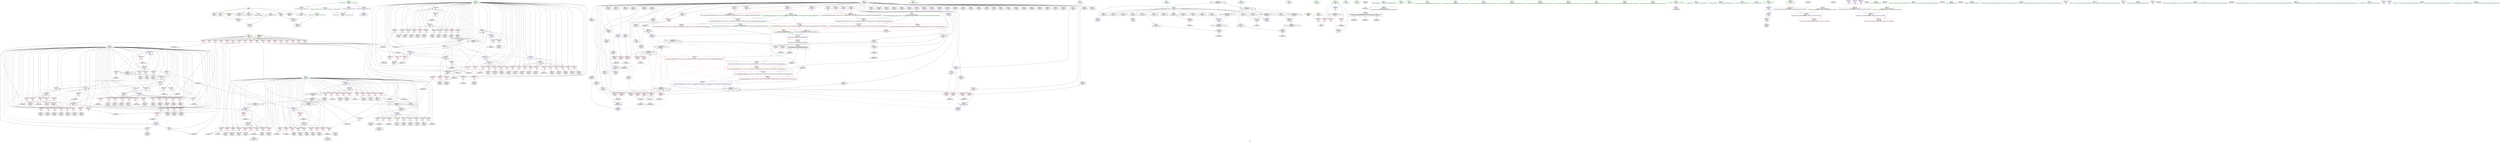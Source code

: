 digraph "SVFG" {
	label="SVFG";

	Node0x55d7dd4254d0 [shape=record,color=grey,label="{NodeID: 0\nNullPtr}"];
	Node0x55d7dd4254d0 -> Node0x55d7dd413820[style=solid];
	Node0x55d7dd4254d0 -> Node0x55d7dd413920[style=solid];
	Node0x55d7dd4254d0 -> Node0x55d7dd4139f0[style=solid];
	Node0x55d7dd4254d0 -> Node0x55d7dd413ac0[style=solid];
	Node0x55d7dd4254d0 -> Node0x55d7dd413b90[style=solid];
	Node0x55d7dd4254d0 -> Node0x55d7dd413c60[style=solid];
	Node0x55d7dd4254d0 -> Node0x55d7dd450510[style=solid];
	Node0x55d7dd46c200 [shape=record,color=grey,label="{NodeID: 609\n162 = cmp(160, 161, )\n}"];
	Node0x55d7dd450af0 [shape=record,color=blue,label="{NodeID: 443\n77\<--134\nehselector.slot\<--\nmain\n}"];
	Node0x55d7dd450af0 -> Node0x55d7dd44e600[style=dashed];
	Node0x55d7dd453fe0 [shape=record,color=red,label="{NodeID: 277\n216\<--61\n\<--i\nmain\n}"];
	Node0x55d7dd453fe0 -> Node0x55d7dd414580[style=solid];
	Node0x55d7dd411410 [shape=record,color=black,label="{NodeID: 111\n453\<--452\nidxprom183\<--\nmain\n}"];
	Node0x55d7dd44dde0 [shape=record,color=red,label="{NodeID: 388\n571\<--65\n\<--k\nmain\n}"];
	Node0x55d7dd44dde0 -> Node0x55d7dd44a7e0[style=solid];
	Node0x55d7dd449470 [shape=record,color=purple,label="{NodeID: 222\n601\<--69\narrayidx273\<--ele\nmain\n}"];
	Node0x55d7dd449470 -> Node0x55d7dd44f8b0[style=solid];
	Node0x55d7dd413650 [shape=record,color=green,label="{NodeID: 56\n775\<--776\n__t.addr\<--__t.addr_field_insensitive\n_ZSt4moveIRxEONSt16remove_referenceIT_E4typeEOS2_\n}"];
	Node0x55d7dd413650 -> Node0x55d7dd450270[style=solid];
	Node0x55d7dd413650 -> Node0x55d7dd4630b0[style=solid];
	Node0x55d7dd456d60 [shape=record,color=red,label="{NodeID: 333\n484\<--63\n\<--j\nmain\n}"];
	Node0x55d7dd456d60 -> Node0x55d7dd449ef0[style=solid];
	Node0x55d7dd44c650 [shape=record,color=purple,label="{NodeID: 167\n182\<--69\narrayidx29\<--ele\nmain\n}"];
	Node0x55d7dd24a910 [shape=record,color=green,label="{NodeID: 1\n7\<--1\n__dso_handle\<--dummyObj\nGlob }"];
	Node0x55d7dd46c380 [shape=record,color=grey,label="{NodeID: 610\n535 = cmp(533, 534, )\n}"];
	Node0x55d7dd450bc0 [shape=record,color=blue,label="{NodeID: 444\n61\<--142\ni\<--inc17\nmain\n}"];
	Node0x55d7dd450bc0 -> Node0x55d7dd453a30[style=dashed];
	Node0x55d7dd450bc0 -> Node0x55d7dd453b00[style=dashed];
	Node0x55d7dd450bc0 -> Node0x55d7dd453bd0[style=dashed];
	Node0x55d7dd450bc0 -> Node0x55d7dd450bc0[style=dashed];
	Node0x55d7dd450bc0 -> Node0x55d7dd450c90[style=dashed];
	Node0x55d7dd450bc0 -> Node0x55d7dd4513e0[style=dashed];
	Node0x55d7dd450bc0 -> Node0x55d7dd461850[style=dashed];
	Node0x55d7dd450bc0 -> Node0x55d7dd461fa0[style=dashed];
	Node0x55d7dd450bc0 -> Node0x55d7dd462620[style=dashed];
	Node0x55d7dd4540b0 [shape=record,color=red,label="{NodeID: 278\n225\<--61\n\<--i\nmain\n}"];
	Node0x55d7dd4540b0 -> Node0x55d7dd414720[style=solid];
	Node0x55d7dd4114e0 [shape=record,color=black,label="{NodeID: 112\n457\<--456\nidxprom185\<--\nmain\n}"];
	Node0x55d7dd44deb0 [shape=record,color=red,label="{NodeID: 389\n587\<--65\n\<--k\nmain\n}"];
	Node0x55d7dd44deb0 -> Node0x55d7dd44ab20[style=solid];
	Node0x55d7dd449540 [shape=record,color=purple,label="{NodeID: 223\n605\<--69\narrayidx275\<--ele\nmain\n}"];
	Node0x55d7dd413720 [shape=record,color=green,label="{NodeID: 57\n27\<--780\n_GLOBAL__sub_I_Krooonal_1_1.cpp\<--_GLOBAL__sub_I_Krooonal_1_1.cpp_field_insensitive\n}"];
	Node0x55d7dd413720 -> Node0x55d7dd450410[style=solid];
	Node0x55d7dd456e30 [shape=record,color=red,label="{NodeID: 334\n493\<--63\n\<--j\nmain\n}"];
	Node0x55d7dd456e30 -> Node0x55d7dd44a090[style=solid];
	Node0x55d7dd44c720 [shape=record,color=purple,label="{NodeID: 168\n185\<--69\narrayidx31\<--ele\nmain\n}"];
	Node0x55d7dd44c720 -> Node0x55d7dd44e6d0[style=solid];
	Node0x55d7dd425000 [shape=record,color=green,label="{NodeID: 2\n8\<--1\n.str\<--dummyObj\nGlob }"];
	Node0x55d7dd46c500 [shape=record,color=grey,label="{NodeID: 611\n292 = cmp(290, 291, )\n}"];
	Node0x55d7dd450c90 [shape=record,color=blue,label="{NodeID: 445\n61\<--80\ni\<--\nmain\n}"];
	Node0x55d7dd450c90 -> Node0x55d7dd453ca0[style=dashed];
	Node0x55d7dd450c90 -> Node0x55d7dd453d70[style=dashed];
	Node0x55d7dd450c90 -> Node0x55d7dd453e40[style=dashed];
	Node0x55d7dd450c90 -> Node0x55d7dd453f10[style=dashed];
	Node0x55d7dd450c90 -> Node0x55d7dd453fe0[style=dashed];
	Node0x55d7dd450c90 -> Node0x55d7dd4540b0[style=dashed];
	Node0x55d7dd450c90 -> Node0x55d7dd454180[style=dashed];
	Node0x55d7dd450c90 -> Node0x55d7dd454250[style=dashed];
	Node0x55d7dd450c90 -> Node0x55d7dd454320[style=dashed];
	Node0x55d7dd450c90 -> Node0x55d7dd4543f0[style=dashed];
	Node0x55d7dd450c90 -> Node0x55d7dd4544c0[style=dashed];
	Node0x55d7dd450c90 -> Node0x55d7dd454590[style=dashed];
	Node0x55d7dd450c90 -> Node0x55d7dd451310[style=dashed];
	Node0x55d7dd450c90 -> Node0x55d7dd462620[style=dashed];
	Node0x55d7dd454180 [shape=record,color=red,label="{NodeID: 279\n232\<--61\n\<--i\nmain\n}"];
	Node0x55d7dd454180 -> Node0x55d7dd4148c0[style=solid];
	Node0x55d7dd4115b0 [shape=record,color=black,label="{NodeID: 113\n460\<--459\nidxprom187\<--\nmain\n}"];
	Node0x55d7dd44df80 [shape=record,color=red,label="{NodeID: 390\n596\<--65\n\<--k\nmain\n}"];
	Node0x55d7dd44df80 -> Node0x55d7dd44acc0[style=solid];
	Node0x55d7dd449610 [shape=record,color=purple,label="{NodeID: 224\n608\<--69\narrayidx277\<--ele\nmain\n}"];
	Node0x55d7dd449610 -> Node0x55d7dd44f980[style=solid];
	Node0x55d7dd449610 -> Node0x55d7dd462210[style=solid];
	Node0x55d7dd413820 [shape=record,color=black,label="{NodeID: 58\n2\<--3\ndummyVal\<--dummyVal\n}"];
	Node0x55d7dd456f00 [shape=record,color=red,label="{NodeID: 335\n500\<--63\n\<--j\nmain\n}"];
	Node0x55d7dd456f00 -> Node0x55d7dd44a230[style=solid];
	Node0x55d7dd44c7f0 [shape=record,color=purple,label="{NodeID: 169\n202\<--69\narrayidx36\<--ele\nmain\n}"];
	Node0x55d7dd40f730 [shape=record,color=green,label="{NodeID: 3\n10\<--1\n.str.1\<--dummyObj\nGlob }"];
	Node0x55d7dd46c680 [shape=record,color=grey,label="{NodeID: 612\n223 = cmp(222, 80, )\n}"];
	Node0x55d7dd450d60 [shape=record,color=blue,label="{NodeID: 446\n63\<--165\nj\<--sub\nmain\n}"];
	Node0x55d7dd450d60 -> Node0x55d7dd455ec0[style=dashed];
	Node0x55d7dd450d60 -> Node0x55d7dd455f90[style=dashed];
	Node0x55d7dd450d60 -> Node0x55d7dd456060[style=dashed];
	Node0x55d7dd450d60 -> Node0x55d7dd456130[style=dashed];
	Node0x55d7dd450d60 -> Node0x55d7dd456200[style=dashed];
	Node0x55d7dd450d60 -> Node0x55d7dd4562d0[style=dashed];
	Node0x55d7dd450d60 -> Node0x55d7dd450d60[style=dashed];
	Node0x55d7dd450d60 -> Node0x55d7dd451240[style=dashed];
	Node0x55d7dd450d60 -> Node0x55d7dd4626f0[style=dashed];
	Node0x55d7dd450d60 -> Node0x55d7dd494920[style=dashed];
	Node0x55d7dd454250 [shape=record,color=red,label="{NodeID: 280\n241\<--61\n\<--i\nmain\n}"];
	Node0x55d7dd454250 -> Node0x55d7dd414a60[style=solid];
	Node0x55d7dd411680 [shape=record,color=black,label="{NodeID: 114\n466\<--465\nidxprom191\<--\nmain\n}"];
	Node0x55d7dd49f8c0 [shape=record,color=yellow,style=double,label="{NodeID: 723\n16V_1 = ENCHI(MR_16V_0)\npts\{76 \}\nFun[main]}"];
	Node0x55d7dd49f8c0 -> Node0x55d7dd450a20[style=dashed];
	Node0x55d7dd44e050 [shape=record,color=red,label="{NodeID: 391\n603\<--65\n\<--k\nmain\n}"];
	Node0x55d7dd44e050 -> Node0x55d7dd44ae60[style=solid];
	Node0x55d7dd4496e0 [shape=record,color=purple,label="{NodeID: 225\n614\<--69\narrayidx280\<--ele\nmain\n}"];
	Node0x55d7dd413920 [shape=record,color=black,label="{NodeID: 59\n131\<--3\n\<--dummyVal\nmain\n}"];
	Node0x55d7dd456fd0 [shape=record,color=red,label="{NodeID: 336\n509\<--63\n\<--j\nmain\n}"];
	Node0x55d7dd456fd0 -> Node0x55d7dd44a3d0[style=solid];
	Node0x55d7dd44c8c0 [shape=record,color=purple,label="{NodeID: 170\n205\<--69\narrayidx38\<--ele\nmain\n}"];
	Node0x55d7dd44c8c0 -> Node0x55d7dd44e7a0[style=solid];
	Node0x55d7dd40f7c0 [shape=record,color=green,label="{NodeID: 4\n12\<--1\n_ZSt3cin\<--dummyObj\nGlob }"];
	Node0x55d7dd46c800 [shape=record,color=grey,label="{NodeID: 613\n298 = cmp(296, 297, )\n}"];
	Node0x55d7dd450e30 [shape=record,color=blue,label="{NodeID: 447\n65\<--173\nk\<--add\nmain\n}"];
	Node0x55d7dd450e30 -> Node0x55d7dd457e70[style=dashed];
	Node0x55d7dd450e30 -> Node0x55d7dd457f40[style=dashed];
	Node0x55d7dd450e30 -> Node0x55d7dd458010[style=dashed];
	Node0x55d7dd450e30 -> Node0x55d7dd4580e0[style=dashed];
	Node0x55d7dd450e30 -> Node0x55d7dd4581b0[style=dashed];
	Node0x55d7dd450e30 -> Node0x55d7dd458280[style=dashed];
	Node0x55d7dd450e30 -> Node0x55d7dd458350[style=dashed];
	Node0x55d7dd450e30 -> Node0x55d7dd458420[style=dashed];
	Node0x55d7dd450e30 -> Node0x55d7dd4584f0[style=dashed];
	Node0x55d7dd450e30 -> Node0x55d7dd4585c0[style=dashed];
	Node0x55d7dd450e30 -> Node0x55d7dd450f00[style=dashed];
	Node0x55d7dd450e30 -> Node0x55d7dd484e00[style=dashed];
	Node0x55d7dd454320 [shape=record,color=red,label="{NodeID: 281\n248\<--61\n\<--i\nmain\n}"];
	Node0x55d7dd454320 -> Node0x55d7dd414c00[style=solid];
	Node0x55d7dd449c30 [shape=record,color=black,label="{NodeID: 115\n469\<--468\nidxprom193\<--\nmain\n}"];
	Node0x55d7dd49f9a0 [shape=record,color=yellow,style=double,label="{NodeID: 724\n18V_1 = ENCHI(MR_18V_0)\npts\{78 \}\nFun[main]}"];
	Node0x55d7dd49f9a0 -> Node0x55d7dd450af0[style=dashed];
	Node0x55d7dd44e120 [shape=record,color=red,label="{NodeID: 392\n619\<--65\n\<--k\nmain\n}"];
	Node0x55d7dd44e120 -> Node0x55d7dd44b1a0[style=solid];
	Node0x55d7dd4497b0 [shape=record,color=purple,label="{NodeID: 226\n617\<--69\narrayidx282\<--ele\nmain\n}"];
	Node0x55d7dd4497b0 -> Node0x55d7dd4622e0[style=solid];
	Node0x55d7dd4139f0 [shape=record,color=black,label="{NodeID: 60\n132\<--3\n\<--dummyVal\nmain\n}"];
	Node0x55d7dd4139f0 -> Node0x55d7dd450a20[style=solid];
	Node0x55d7dd4570a0 [shape=record,color=red,label="{NodeID: 337\n515\<--63\n\<--j\nmain\n}"];
	Node0x55d7dd4570a0 -> Node0x55d7dd44a570[style=solid];
	Node0x55d7dd44c990 [shape=record,color=purple,label="{NodeID: 171\n209\<--69\narrayidx40\<--ele\nmain\n}"];
	Node0x55d7dd40a850 [shape=record,color=green,label="{NodeID: 5\n13\<--1\n.str.2\<--dummyObj\nGlob }"];
	Node0x55d7dd46c980 [shape=record,color=grey,label="{NodeID: 614\n305 = cmp(304, 80, )\n}"];
	Node0x55d7dd450f00 [shape=record,color=blue,label="{NodeID: 448\n65\<--193\nk\<--inc33\nmain\n}"];
	Node0x55d7dd450f00 -> Node0x55d7dd457e70[style=dashed];
	Node0x55d7dd450f00 -> Node0x55d7dd457f40[style=dashed];
	Node0x55d7dd450f00 -> Node0x55d7dd458010[style=dashed];
	Node0x55d7dd450f00 -> Node0x55d7dd4580e0[style=dashed];
	Node0x55d7dd450f00 -> Node0x55d7dd4581b0[style=dashed];
	Node0x55d7dd450f00 -> Node0x55d7dd458280[style=dashed];
	Node0x55d7dd450f00 -> Node0x55d7dd458350[style=dashed];
	Node0x55d7dd450f00 -> Node0x55d7dd458420[style=dashed];
	Node0x55d7dd450f00 -> Node0x55d7dd4584f0[style=dashed];
	Node0x55d7dd450f00 -> Node0x55d7dd4585c0[style=dashed];
	Node0x55d7dd450f00 -> Node0x55d7dd450f00[style=dashed];
	Node0x55d7dd450f00 -> Node0x55d7dd484e00[style=dashed];
	Node0x55d7dd4543f0 [shape=record,color=red,label="{NodeID: 282\n256\<--61\n\<--i\nmain\n}"];
	Node0x55d7dd4543f0 -> Node0x55d7dd414da0[style=solid];
	Node0x55d7dd449cc0 [shape=record,color=black,label="{NodeID: 116\n475\<--474\nidxprom197\<--\nmain\n}"];
	Node0x55d7dd44e1f0 [shape=record,color=red,label="{NodeID: 393\n627\<--65\n\<--k\nmain\n}"];
	Node0x55d7dd44e1f0 -> Node0x55d7dd468d80[style=solid];
	Node0x55d7dd449880 [shape=record,color=purple,label="{NodeID: 227\n630\<--69\narrayidx290\<--ele\nmain\n}"];
	Node0x55d7dd413ac0 [shape=record,color=black,label="{NodeID: 61\n134\<--3\n\<--dummyVal\nmain\n}"];
	Node0x55d7dd413ac0 -> Node0x55d7dd450af0[style=solid];
	Node0x55d7dd484e00 [shape=record,color=black,label="{NodeID: 670\nMR_12V_4 = PHI(MR_12V_6, MR_12V_3, )\npts\{66 \}\n}"];
	Node0x55d7dd484e00 -> Node0x55d7dd450e30[style=dashed];
	Node0x55d7dd484e00 -> Node0x55d7dd484e00[style=dashed];
	Node0x55d7dd484e00 -> Node0x55d7dd494e20[style=dashed];
	Node0x55d7dd457170 [shape=record,color=red,label="{NodeID: 338\n526\<--63\n\<--j\nmain\n}"];
	Node0x55d7dd457170 -> Node0x55d7dd469c80[style=solid];
	Node0x55d7dd44ca60 [shape=record,color=purple,label="{NodeID: 172\n212\<--69\narrayidx42\<--ele\nmain\n}"];
	Node0x55d7dd44ca60 -> Node0x55d7dd44e870[style=solid];
	Node0x55d7dd40a910 [shape=record,color=green,label="{NodeID: 6\n15\<--1\n.str.3\<--dummyObj\nGlob }"];
	Node0x55d7dd46cb00 [shape=record,color=grey,label="{NodeID: 615\n349 = cmp(348, 80, )\n}"];
	Node0x55d7dd450fd0 [shape=record,color=blue,label="{NodeID: 449\n237\<--239\narrayidx57\<--add58\nmain\n}"];
	Node0x55d7dd450fd0 -> Node0x55d7dd4510a0[style=dashed];
	Node0x55d7dd4544c0 [shape=record,color=red,label="{NodeID: 283\n263\<--61\n\<--i\nmain\n}"];
	Node0x55d7dd4544c0 -> Node0x55d7dd414f40[style=solid];
	Node0x55d7dd449d50 [shape=record,color=black,label="{NodeID: 117\n478\<--477\nidxprom199\<--\nmain\n}"];
	Node0x55d7dd44e2c0 [shape=record,color=red,label="{NodeID: 394\n91\<--73\n\<--_a\nmain\n}"];
	Node0x55d7dd44e2c0 -> Node0x55d7dd46da00[style=solid];
	Node0x55d7dd449950 [shape=record,color=purple,label="{NodeID: 228\n633\<--69\narrayidx292\<--ele\nmain\n|{<s0>17}}"];
	Node0x55d7dd449950:s0 -> Node0x55d7dd4c0e60[style=solid,color=red];
	Node0x55d7dd413b90 [shape=record,color=black,label="{NodeID: 62\n699\<--3\nlpad.val\<--dummyVal\nmain\n}"];
	Node0x55d7dd484ef0 [shape=record,color=black,label="{NodeID: 671\nMR_20V_4 = PHI(MR_20V_8, MR_20V_3, )\npts\{700000 \}\n|{|<s9>12|<s10>12|<s11>12}}"];
	Node0x55d7dd484ef0 -> Node0x55d7dd44e6d0[style=dashed];
	Node0x55d7dd484ef0 -> Node0x55d7dd44e7a0[style=dashed];
	Node0x55d7dd484ef0 -> Node0x55d7dd44e870[style=dashed];
	Node0x55d7dd484ef0 -> Node0x55d7dd44ea10[style=dashed];
	Node0x55d7dd484ef0 -> Node0x55d7dd44eae0[style=dashed];
	Node0x55d7dd484ef0 -> Node0x55d7dd44fa50[style=dashed];
	Node0x55d7dd484ef0 -> Node0x55d7dd450fd0[style=dashed];
	Node0x55d7dd484ef0 -> Node0x55d7dd484ef0[style=dashed];
	Node0x55d7dd484ef0 -> Node0x55d7dd495820[style=dashed];
	Node0x55d7dd484ef0:s9 -> Node0x55d7dd450000[style=dashed,color=red];
	Node0x55d7dd484ef0:s10 -> Node0x55d7dd4500d0[style=dashed,color=red];
	Node0x55d7dd484ef0:s11 -> Node0x55d7dd462f10[style=dashed,color=red];
	Node0x55d7dd457240 [shape=record,color=red,label="{NodeID: 339\n533\<--63\n\<--j\nmain\n}"];
	Node0x55d7dd457240 -> Node0x55d7dd46c380[style=solid];
	Node0x55d7dd44cb30 [shape=record,color=purple,label="{NodeID: 173\n227\<--69\narrayidx51\<--ele\nmain\n}"];
	Node0x55d7dd40a9d0 [shape=record,color=green,label="{NodeID: 7\n17\<--1\n.str.4\<--dummyObj\nGlob }"];
	Node0x55d7dd46cc80 [shape=record,color=grey,label="{NodeID: 616\n340 = cmp(332, 339, )\n}"];
	Node0x55d7dd4510a0 [shape=record,color=blue,label="{NodeID: 450\n246\<--188\narrayidx62\<--\nmain\n}"];
	Node0x55d7dd4510a0 -> Node0x55d7dd484ef0[style=dashed];
	Node0x55d7dd454590 [shape=record,color=red,label="{NodeID: 284\n280\<--61\n\<--i\nmain\n}"];
	Node0x55d7dd454590 -> Node0x55d7dd469b00[style=solid];
	Node0x55d7dd449e20 [shape=record,color=black,label="{NodeID: 118\n482\<--481\nidxprom201\<--\nmain\n}"];
	Node0x55d7dd4305c0 [shape=record,color=black,label="{NodeID: 561\n190 = PHI(150, 187, )\n}"];
	Node0x55d7dd44e390 [shape=record,color=red,label="{NodeID: 395\n95\<--73\n\<--_a\nmain\n}"];
	Node0x55d7dd449a20 [shape=record,color=purple,label="{NodeID: 229\n636\<--69\narrayidx294\<--ele\nmain\n}"];
	Node0x55d7dd413c60 [shape=record,color=black,label="{NodeID: 63\n700\<--3\nlpad.val330\<--dummyVal\nmain\n}"];
	Node0x55d7dd492650 [shape=record,color=black,label="{NodeID: 672\nMR_22V_4 = PHI(MR_22V_6, MR_22V_3, )\npts\{720000 \}\n}"];
	Node0x55d7dd492650 -> Node0x55d7dd44e940[style=dashed];
	Node0x55d7dd492650 -> Node0x55d7dd451170[style=dashed];
	Node0x55d7dd492650 -> Node0x55d7dd492650[style=dashed];
	Node0x55d7dd492650 -> Node0x55d7dd495d20[style=dashed];
	Node0x55d7dd457310 [shape=record,color=red,label="{NodeID: 340\n555\<--63\n\<--j\nmain\n}"];
	Node0x55d7dd457310 -> Node0x55d7dd44a710[style=solid];
	Node0x55d7dd44cc00 [shape=record,color=purple,label="{NodeID: 174\n230\<--69\narrayidx53\<--ele\nmain\n}"];
	Node0x55d7dd44cc00 -> Node0x55d7dd44ea10[style=solid];
	Node0x55d7dd40ff40 [shape=record,color=green,label="{NodeID: 8\n19\<--1\n.str.5\<--dummyObj\nGlob }"];
	Node0x55d7dd46ce00 [shape=record,color=grey,label="{NodeID: 617\n739 = cmp(736, 80, )\n}"];
	Node0x55d7dd46ce00 -> Node0x55d7dd44b8f0[style=solid];
	Node0x55d7dd451170 [shape=record,color=blue,label="{NodeID: 451\n253\<--89\narrayidx66\<--\nmain\n}"];
	Node0x55d7dd451170 -> Node0x55d7dd492650[style=dashed];
	Node0x55d7dd454660 [shape=record,color=red,label="{NodeID: 285\n290\<--61\n\<--i\nmain\n}"];
	Node0x55d7dd454660 -> Node0x55d7dd46c500[style=solid];
	Node0x55d7dd449ef0 [shape=record,color=black,label="{NodeID: 119\n485\<--484\nidxprom203\<--\nmain\n}"];
	Node0x55d7dd466f20 [shape=record,color=black,label="{NodeID: 562\n439 = PHI(150, 437, )\n}"];
	Node0x55d7dd44e460 [shape=record,color=red,label="{NodeID: 396\n689\<--73\n\<--_a\nmain\n}"];
	Node0x55d7dd44e460 -> Node0x55d7dd469800[style=solid];
	Node0x55d7dd449af0 [shape=record,color=purple,label="{NodeID: 230\n639\<--69\narrayidx296\<--ele\nmain\n|{<s0>17}}"];
	Node0x55d7dd449af0:s0 -> Node0x55d7dd4c0d90[style=solid,color=red];
	Node0x55d7dd413d30 [shape=record,color=black,label="{NodeID: 64\n38\<--39\n\<--_ZNSt8ios_base4InitD1Ev\nCan only get source location for instruction, argument, global var or function.}"];
	Node0x55d7dd4573e0 [shape=record,color=red,label="{NodeID: 341\n574\<--63\n\<--j\nmain\n}"];
	Node0x55d7dd4573e0 -> Node0x55d7dd44a8b0[style=solid];
	Node0x55d7dd44ccd0 [shape=record,color=purple,label="{NodeID: 175\n234\<--69\narrayidx55\<--ele\nmain\n}"];
	Node0x55d7dd410000 [shape=record,color=green,label="{NodeID: 9\n21\<--1\n.str.6\<--dummyObj\nGlob }"];
	Node0x55d7dd46cf80 [shape=record,color=grey,label="{NodeID: 618\n324 = cmp(322, 323, )\n}"];
	Node0x55d7dd451240 [shape=record,color=blue,label="{NodeID: 452\n63\<--275\nj\<--dec\nmain\n}"];
	Node0x55d7dd451240 -> Node0x55d7dd455ec0[style=dashed];
	Node0x55d7dd451240 -> Node0x55d7dd455f90[style=dashed];
	Node0x55d7dd451240 -> Node0x55d7dd456060[style=dashed];
	Node0x55d7dd451240 -> Node0x55d7dd456130[style=dashed];
	Node0x55d7dd451240 -> Node0x55d7dd456200[style=dashed];
	Node0x55d7dd451240 -> Node0x55d7dd4562d0[style=dashed];
	Node0x55d7dd451240 -> Node0x55d7dd450d60[style=dashed];
	Node0x55d7dd451240 -> Node0x55d7dd451240[style=dashed];
	Node0x55d7dd451240 -> Node0x55d7dd4626f0[style=dashed];
	Node0x55d7dd451240 -> Node0x55d7dd494920[style=dashed];
	Node0x55d7dd454730 [shape=record,color=red,label="{NodeID: 286\n307\<--61\n\<--i\nmain\n}"];
	Node0x55d7dd454730 -> Node0x55d7dd4150e0[style=solid];
	Node0x55d7dd449fc0 [shape=record,color=black,label="{NodeID: 120\n491\<--490\nidxprom206\<--\nmain\n}"];
	Node0x55d7dd4674c0 [shape=record,color=black,label="{NodeID: 563\n316 = PHI(150, 314, )\n}"];
	Node0x55d7dd44e530 [shape=record,color=red,label="{NodeID: 397\n697\<--75\nexn\<--exn.slot\nmain\n}"];
	Node0x55d7dd451ac0 [shape=record,color=purple,label="{NodeID: 231\n669\<--69\narrayidx314\<--ele\nmain\n}"];
	Node0x55d7dd413e30 [shape=record,color=black,label="{NodeID: 65\n119\<--118\nidxprom\<--\nmain\n}"];
	Node0x55d7dd4574b0 [shape=record,color=red,label="{NodeID: 342\n581\<--63\n\<--j\nmain\n}"];
	Node0x55d7dd4574b0 -> Node0x55d7dd44aa50[style=solid];
	Node0x55d7dd44cda0 [shape=record,color=purple,label="{NodeID: 176\n237\<--69\narrayidx57\<--ele\nmain\n}"];
	Node0x55d7dd44cda0 -> Node0x55d7dd44eae0[style=solid];
	Node0x55d7dd44cda0 -> Node0x55d7dd450fd0[style=solid];
	Node0x55d7dd410100 [shape=record,color=green,label="{NodeID: 10\n23\<--1\n.str.7\<--dummyObj\nGlob }"];
	Node0x55d7dd46d100 [shape=record,color=grey,label="{NodeID: 619\n428 = cmp(427, 80, )\n}"];
	Node0x55d7dd451310 [shape=record,color=blue,label="{NodeID: 453\n61\<--281\ni\<--inc79\nmain\n}"];
	Node0x55d7dd451310 -> Node0x55d7dd453ca0[style=dashed];
	Node0x55d7dd451310 -> Node0x55d7dd453d70[style=dashed];
	Node0x55d7dd451310 -> Node0x55d7dd453e40[style=dashed];
	Node0x55d7dd451310 -> Node0x55d7dd453f10[style=dashed];
	Node0x55d7dd451310 -> Node0x55d7dd453fe0[style=dashed];
	Node0x55d7dd451310 -> Node0x55d7dd4540b0[style=dashed];
	Node0x55d7dd451310 -> Node0x55d7dd454180[style=dashed];
	Node0x55d7dd451310 -> Node0x55d7dd454250[style=dashed];
	Node0x55d7dd451310 -> Node0x55d7dd454320[style=dashed];
	Node0x55d7dd451310 -> Node0x55d7dd4543f0[style=dashed];
	Node0x55d7dd451310 -> Node0x55d7dd4544c0[style=dashed];
	Node0x55d7dd451310 -> Node0x55d7dd454590[style=dashed];
	Node0x55d7dd451310 -> Node0x55d7dd451310[style=dashed];
	Node0x55d7dd451310 -> Node0x55d7dd462620[style=dashed];
	Node0x55d7dd454800 [shape=record,color=red,label="{NodeID: 287\n326\<--61\n\<--i\nmain\n}"];
	Node0x55d7dd454800 -> Node0x55d7dd415280[style=solid];
	Node0x55d7dd44a090 [shape=record,color=black,label="{NodeID: 121\n494\<--493\nidxprom208\<--\nmain\n}"];
	Node0x55d7dd467a60 [shape=record,color=black,label="{NodeID: 564\n561 = PHI(150, 559, )\n}"];
	Node0x55d7dd44e600 [shape=record,color=red,label="{NodeID: 398\n698\<--77\nsel\<--ehselector.slot\nmain\n}"];
	Node0x55d7dd451b50 [shape=record,color=purple,label="{NodeID: 232\n672\<--69\narrayidx316\<--ele\nmain\n}"];
	Node0x55d7dd451b50 -> Node0x55d7dd44fa50[style=solid];
	Node0x55d7dd413f00 [shape=record,color=black,label="{NodeID: 66\n122\<--121\nidxprom12\<--\nmain\n}"];
	Node0x55d7dd457580 [shape=record,color=red,label="{NodeID: 343\n590\<--63\n\<--j\nmain\n}"];
	Node0x55d7dd457580 -> Node0x55d7dd44abf0[style=solid];
	Node0x55d7dd44ce70 [shape=record,color=purple,label="{NodeID: 177\n243\<--69\narrayidx60\<--ele\nmain\n}"];
	Node0x55d7dd4126c0 [shape=record,color=green,label="{NodeID: 11\n26\<--1\n\<--dummyObj\nCan only get source location for instruction, argument, global var or function.}"];
	Node0x55d7dd46d280 [shape=record,color=grey,label="{NodeID: 620\n314 = cmp(313, 188, )\n}"];
	Node0x55d7dd46d280 -> Node0x55d7dd4674c0[style=solid];
	Node0x55d7dd4513e0 [shape=record,color=blue,label="{NodeID: 454\n61\<--80\ni\<--\nmain\n}"];
	Node0x55d7dd4513e0 -> Node0x55d7dd454660[style=dashed];
	Node0x55d7dd4513e0 -> Node0x55d7dd454730[style=dashed];
	Node0x55d7dd4513e0 -> Node0x55d7dd454800[style=dashed];
	Node0x55d7dd4513e0 -> Node0x55d7dd4548d0[style=dashed];
	Node0x55d7dd4513e0 -> Node0x55d7dd4549a0[style=dashed];
	Node0x55d7dd4513e0 -> Node0x55d7dd454a70[style=dashed];
	Node0x55d7dd4513e0 -> Node0x55d7dd454b40[style=dashed];
	Node0x55d7dd4513e0 -> Node0x55d7dd454c10[style=dashed];
	Node0x55d7dd4513e0 -> Node0x55d7dd454ce0[style=dashed];
	Node0x55d7dd4513e0 -> Node0x55d7dd454db0[style=dashed];
	Node0x55d7dd4513e0 -> Node0x55d7dd454e80[style=dashed];
	Node0x55d7dd4513e0 -> Node0x55d7dd454f50[style=dashed];
	Node0x55d7dd4513e0 -> Node0x55d7dd4616f0[style=dashed];
	Node0x55d7dd4513e0 -> Node0x55d7dd462620[style=dashed];
	Node0x55d7dd4548d0 [shape=record,color=red,label="{NodeID: 288\n333\<--61\n\<--i\nmain\n}"];
	Node0x55d7dd4548d0 -> Node0x55d7dd447910[style=solid];
	Node0x55d7dd44a160 [shape=record,color=black,label="{NodeID: 122\n498\<--497\nidxprom210\<--\nmain\n}"];
	Node0x55d7dd468000 [shape=record,color=grey,label="{NodeID: 565\n545 = Binary(544, 89, )\n}"];
	Node0x55d7dd468000 -> Node0x55d7dd462070[style=solid];
	Node0x55d7dd44e6d0 [shape=record,color=red,label="{NodeID: 399\n186\<--185\n\<--arrayidx31\nmain\n}"];
	Node0x55d7dd44e6d0 -> Node0x55d7dd46b780[style=solid];
	Node0x55d7dd451c20 [shape=record,color=purple,label="{NodeID: 233\n145\<--71\narraydecay\<--mearged\nmain\n}"];
	Node0x55d7dd451c20 -> Node0x55d7dd413fd0[style=solid];
	Node0x55d7dd413fd0 [shape=record,color=black,label="{NodeID: 67\n146\<--145\n\<--arraydecay\nmain\n}"];
	Node0x55d7dd493a20 [shape=record,color=black,label="{NodeID: 676\nMR_20V_11 = PHI(MR_20V_15, MR_20V_10, )\npts\{700000 \}\n|{|<s9>14|<s10>14|<s11>14}}"];
	Node0x55d7dd493a20 -> Node0x55d7dd44ebb0[style=dashed];
	Node0x55d7dd493a20 -> Node0x55d7dd44ec80[style=dashed];
	Node0x55d7dd493a20 -> Node0x55d7dd44ed50[style=dashed];
	Node0x55d7dd493a20 -> Node0x55d7dd44eef0[style=dashed];
	Node0x55d7dd493a20 -> Node0x55d7dd44efc0[style=dashed];
	Node0x55d7dd493a20 -> Node0x55d7dd44fa50[style=dashed];
	Node0x55d7dd493a20 -> Node0x55d7dd451720[style=dashed];
	Node0x55d7dd493a20 -> Node0x55d7dd493a20[style=dashed];
	Node0x55d7dd493a20 -> Node0x55d7dd495820[style=dashed];
	Node0x55d7dd493a20:s9 -> Node0x55d7dd450000[style=dashed,color=red];
	Node0x55d7dd493a20:s10 -> Node0x55d7dd4500d0[style=dashed,color=red];
	Node0x55d7dd493a20:s11 -> Node0x55d7dd462f10[style=dashed,color=red];
	Node0x55d7dd457650 [shape=record,color=red,label="{NodeID: 344\n599\<--63\n\<--j\nmain\n}"];
	Node0x55d7dd457650 -> Node0x55d7dd44ad90[style=solid];
	Node0x55d7dd44cf40 [shape=record,color=purple,label="{NodeID: 178\n246\<--69\narrayidx62\<--ele\nmain\n}"];
	Node0x55d7dd44cf40 -> Node0x55d7dd4510a0[style=solid];
	Node0x55d7dd4127c0 [shape=record,color=green,label="{NodeID: 12\n80\<--1\n\<--dummyObj\nCan only get source location for instruction, argument, global var or function.}"];
	Node0x55d7dd46d400 [shape=record,color=grey,label="{NodeID: 621\n415 = cmp(413, 414, )\n}"];
	Node0x55d7dd4514b0 [shape=record,color=blue,label="{NodeID: 455\n63\<--89\nj\<--\nmain\n}"];
	Node0x55d7dd4514b0 -> Node0x55d7dd4563a0[style=dashed];
	Node0x55d7dd4514b0 -> Node0x55d7dd456470[style=dashed];
	Node0x55d7dd4514b0 -> Node0x55d7dd456540[style=dashed];
	Node0x55d7dd4514b0 -> Node0x55d7dd456610[style=dashed];
	Node0x55d7dd4514b0 -> Node0x55d7dd4566e0[style=dashed];
	Node0x55d7dd4514b0 -> Node0x55d7dd4567b0[style=dashed];
	Node0x55d7dd4514b0 -> Node0x55d7dd4514b0[style=dashed];
	Node0x55d7dd4514b0 -> Node0x55d7dd451990[style=dashed];
	Node0x55d7dd4514b0 -> Node0x55d7dd4626f0[style=dashed];
	Node0x55d7dd4514b0 -> Node0x55d7dd494920[style=dashed];
	Node0x55d7dd4549a0 [shape=record,color=red,label="{NodeID: 289\n342\<--61\n\<--i\nmain\n}"];
	Node0x55d7dd4549a0 -> Node0x55d7dd447a70[style=solid];
	Node0x55d7dd44a230 [shape=record,color=black,label="{NodeID: 123\n501\<--500\nidxprom212\<--\nmain\n}"];
	Node0x55d7dd468180 [shape=record,color=grey,label="{NodeID: 566\n173 = Binary(172, 89, )\n}"];
	Node0x55d7dd468180 -> Node0x55d7dd450e30[style=solid];
	Node0x55d7dd44e7a0 [shape=record,color=red,label="{NodeID: 400\n206\<--205\n\<--arrayidx38\nmain\n}"];
	Node0x55d7dd44e7a0 -> Node0x55d7dd46db80[style=solid];
	Node0x55d7dd451cf0 [shape=record,color=purple,label="{NodeID: 234\n218\<--71\narrayidx46\<--mearged\nmain\n}"];
	Node0x55d7dd4140a0 [shape=record,color=black,label="{NodeID: 68\n181\<--180\nidxprom28\<--\nmain\n}"];
	Node0x55d7dd457720 [shape=record,color=red,label="{NodeID: 345\n606\<--63\n\<--j\nmain\n}"];
	Node0x55d7dd457720 -> Node0x55d7dd44af30[style=solid];
	Node0x55d7dd44d010 [shape=record,color=purple,label="{NodeID: 179\n258\<--69\narrayidx68\<--ele\nmain\n}"];
	Node0x55d7dd4128c0 [shape=record,color=green,label="{NodeID: 13\n89\<--1\n\<--dummyObj\nCan only get source location for instruction, argument, global var or function.}"];
	Node0x55d7dd46d580 [shape=record,color=grey,label="{NodeID: 622\n594 = cmp(593, 80, )\n}"];
	Node0x55d7dd451580 [shape=record,color=blue,label="{NodeID: 456\n65\<--301\nk\<--sub91\nmain\n}"];
	Node0x55d7dd451580 -> Node0x55d7dd458690[style=dashed];
	Node0x55d7dd451580 -> Node0x55d7dd458760[style=dashed];
	Node0x55d7dd451580 -> Node0x55d7dd458830[style=dashed];
	Node0x55d7dd451580 -> Node0x55d7dd458900[style=dashed];
	Node0x55d7dd451580 -> Node0x55d7dd4589d0[style=dashed];
	Node0x55d7dd451580 -> Node0x55d7dd458aa0[style=dashed];
	Node0x55d7dd451580 -> Node0x55d7dd458b70[style=dashed];
	Node0x55d7dd451580 -> Node0x55d7dd458c40[style=dashed];
	Node0x55d7dd451580 -> Node0x55d7dd458d10[style=dashed];
	Node0x55d7dd451580 -> Node0x55d7dd458de0[style=dashed];
	Node0x55d7dd451580 -> Node0x55d7dd451580[style=dashed];
	Node0x55d7dd451580 -> Node0x55d7dd451650[style=dashed];
	Node0x55d7dd451580 -> Node0x55d7dd49d520[style=dashed];
	Node0x55d7dd454a70 [shape=record,color=red,label="{NodeID: 290\n351\<--61\n\<--i\nmain\n}"];
	Node0x55d7dd454a70 -> Node0x55d7dd411800[style=solid];
	Node0x55d7dd44a300 [shape=record,color=black,label="{NodeID: 124\n507\<--506\nidxprom216\<--add215\nmain\n}"];
	Node0x55d7dd468300 [shape=record,color=grey,label="{NodeID: 567\n644 = Binary(643, 276, )\n}"];
	Node0x55d7dd468300 -> Node0x55d7dd462480[style=solid];
	Node0x55d7dd44e870 [shape=record,color=red,label="{NodeID: 401\n213\<--212\n\<--arrayidx42\nmain\n}"];
	Node0x55d7dd44e870 -> Node0x55d7dd46db80[style=solid];
	Node0x55d7dd451dc0 [shape=record,color=purple,label="{NodeID: 235\n221\<--71\narrayidx48\<--mearged\nmain\n}"];
	Node0x55d7dd451dc0 -> Node0x55d7dd44e940[style=solid];
	Node0x55d7dd414170 [shape=record,color=black,label="{NodeID: 69\n184\<--183\nidxprom30\<--\nmain\n}"];
	Node0x55d7dd494420 [shape=record,color=black,label="{NodeID: 678\nMR_8V_2 = PHI(MR_8V_11, MR_8V_1, )\npts\{62 \}\n}"];
	Node0x55d7dd494420 -> Node0x55d7dd4507b0[style=dashed];
	Node0x55d7dd4577f0 [shape=record,color=red,label="{NodeID: 346\n615\<--63\n\<--j\nmain\n}"];
	Node0x55d7dd4577f0 -> Node0x55d7dd44b0d0[style=solid];
	Node0x55d7dd44d0e0 [shape=record,color=purple,label="{NodeID: 180\n262\<--69\narrayidx71\<--ele\nmain\n|{<s0>12}}"];
	Node0x55d7dd44d0e0:s0 -> Node0x55d7dd4c0e60[style=solid,color=red];
	Node0x55d7dd4129c0 [shape=record,color=green,label="{NodeID: 14\n148\<--1\n\<--dummyObj\nCan only get source location for instruction, argument, global var or function.}"];
	Node0x55d7dd46d700 [shape=record,color=grey,label="{NodeID: 623\n421 = cmp(419, 420, )\n}"];
	Node0x55d7dd451650 [shape=record,color=blue,label="{NodeID: 457\n65\<--319\nk\<--dec102\nmain\n}"];
	Node0x55d7dd451650 -> Node0x55d7dd458690[style=dashed];
	Node0x55d7dd451650 -> Node0x55d7dd458760[style=dashed];
	Node0x55d7dd451650 -> Node0x55d7dd458830[style=dashed];
	Node0x55d7dd451650 -> Node0x55d7dd458900[style=dashed];
	Node0x55d7dd451650 -> Node0x55d7dd4589d0[style=dashed];
	Node0x55d7dd451650 -> Node0x55d7dd458aa0[style=dashed];
	Node0x55d7dd451650 -> Node0x55d7dd458b70[style=dashed];
	Node0x55d7dd451650 -> Node0x55d7dd458c40[style=dashed];
	Node0x55d7dd451650 -> Node0x55d7dd458d10[style=dashed];
	Node0x55d7dd451650 -> Node0x55d7dd458de0[style=dashed];
	Node0x55d7dd451650 -> Node0x55d7dd451580[style=dashed];
	Node0x55d7dd451650 -> Node0x55d7dd451650[style=dashed];
	Node0x55d7dd451650 -> Node0x55d7dd49d520[style=dashed];
	Node0x55d7dd454b40 [shape=record,color=red,label="{NodeID: 291\n358\<--61\n\<--i\nmain\n}"];
	Node0x55d7dd454b40 -> Node0x55d7dd4119a0[style=solid];
	Node0x55d7dd44a3d0 [shape=record,color=black,label="{NodeID: 125\n510\<--509\nidxprom218\<--\nmain\n}"];
	Node0x55d7dd468480 [shape=record,color=grey,label="{NodeID: 568\n649 = Binary(648, 89, )\n}"];
	Node0x55d7dd468480 -> Node0x55d7dd462550[style=solid];
	Node0x55d7dd44e940 [shape=record,color=red,label="{NodeID: 402\n222\<--221\n\<--arrayidx48\nmain\n}"];
	Node0x55d7dd44e940 -> Node0x55d7dd46c680[style=solid];
	Node0x55d7dd451e90 [shape=record,color=purple,label="{NodeID: 236\n250\<--71\narrayidx64\<--mearged\nmain\n}"];
	Node0x55d7dd414240 [shape=record,color=black,label="{NodeID: 70\n201\<--200\nidxprom35\<--\nmain\n}"];
	Node0x55d7dd494920 [shape=record,color=black,label="{NodeID: 679\nMR_10V_2 = PHI(MR_10V_12, MR_10V_1, )\npts\{64 \}\n}"];
	Node0x55d7dd494920 -> Node0x55d7dd450880[style=dashed];
	Node0x55d7dd494920 -> Node0x55d7dd450d60[style=dashed];
	Node0x55d7dd494920 -> Node0x55d7dd4514b0[style=dashed];
	Node0x55d7dd494920 -> Node0x55d7dd461780[style=dashed];
	Node0x55d7dd494920 -> Node0x55d7dd461ed0[style=dashed];
	Node0x55d7dd494920 -> Node0x55d7dd4626f0[style=dashed];
	Node0x55d7dd494920 -> Node0x55d7dd494920[style=dashed];
	Node0x55d7dd4578c0 [shape=record,color=red,label="{NodeID: 347\n622\<--63\n\<--j\nmain\n}"];
	Node0x55d7dd4578c0 -> Node0x55d7dd44b270[style=solid];
	Node0x55d7dd44d1b0 [shape=record,color=purple,label="{NodeID: 181\n265\<--69\narrayidx73\<--ele\nmain\n}"];
	Node0x55d7dd415b70 [shape=record,color=green,label="{NodeID: 15\n149\<--1\n\<--dummyObj\nCan only get source location for instruction, argument, global var or function.}"];
	Node0x55d7dd46d880 [shape=record,color=grey,label="{NodeID: 624\n585 = cmp(577, 584, )\n}"];
	Node0x55d7dd451720 [shape=record,color=blue,label="{NodeID: 458\n363\<--365\narrayidx129\<--add130\nmain\n}"];
	Node0x55d7dd451720 -> Node0x55d7dd4517f0[style=dashed];
	Node0x55d7dd454c10 [shape=record,color=red,label="{NodeID: 292\n367\<--61\n\<--i\nmain\n}"];
	Node0x55d7dd454c10 -> Node0x55d7dd411b40[style=solid];
	Node0x55d7dd44a4a0 [shape=record,color=black,label="{NodeID: 126\n513\<--512\nidxprom220\<--\nmain\n}"];
	Node0x55d7dd468600 [shape=record,color=grey,label="{NodeID: 569\n488 = Binary(487, 480, )\n}"];
	Node0x55d7dd468600 -> Node0x55d7dd461ac0[style=solid];
	Node0x55d7dd44ea10 [shape=record,color=red,label="{NodeID: 403\n231\<--230\n\<--arrayidx53\nmain\n}"];
	Node0x55d7dd44ea10 -> Node0x55d7dd469500[style=solid];
	Node0x55d7dd451f60 [shape=record,color=purple,label="{NodeID: 237\n253\<--71\narrayidx66\<--mearged\nmain\n}"];
	Node0x55d7dd451f60 -> Node0x55d7dd451170[style=solid];
	Node0x55d7dd414310 [shape=record,color=black,label="{NodeID: 71\n204\<--203\nidxprom37\<--\nmain\n}"];
	Node0x55d7dd494e20 [shape=record,color=black,label="{NodeID: 680\nMR_12V_2 = PHI(MR_12V_8, MR_12V_1, )\npts\{66 \}\n}"];
	Node0x55d7dd494e20 -> Node0x55d7dd489c10[style=dashed];
	Node0x55d7dd494e20 -> Node0x55d7dd484e00[style=dashed];
	Node0x55d7dd494e20 -> Node0x55d7dd494e20[style=dashed];
	Node0x55d7dd494e20 -> Node0x55d7dd498a20[style=dashed];
	Node0x55d7dd494e20 -> Node0x55d7dd49d520[style=dashed];
	Node0x55d7dd457990 [shape=record,color=red,label="{NodeID: 348\n631\<--63\n\<--j\nmain\n}"];
	Node0x55d7dd457990 -> Node0x55d7dd44b410[style=solid];
	Node0x55d7dd44d280 [shape=record,color=purple,label="{NodeID: 182\n268\<--69\narrayidx75\<--ele\nmain\n|{<s0>12}}"];
	Node0x55d7dd44d280:s0 -> Node0x55d7dd4c0d90[style=solid,color=red];
	Node0x55d7dd415c70 [shape=record,color=green,label="{NodeID: 16\n150\<--1\n\<--dummyObj\nCan only get source location for instruction, argument, global var or function.}"];
	Node0x55d7dd46da00 [shape=record,color=grey,label="{NodeID: 625\n93 = cmp(91, 92, )\n}"];
	Node0x55d7dd4517f0 [shape=record,color=blue,label="{NodeID: 459\n372\<--188\narrayidx134\<--\nmain\n}"];
	Node0x55d7dd4517f0 -> Node0x55d7dd493a20[style=dashed];
	Node0x55d7dd454ce0 [shape=record,color=red,label="{NodeID: 293\n374\<--61\n\<--i\nmain\n}"];
	Node0x55d7dd454ce0 -> Node0x55d7dd411ce0[style=solid];
	Node0x55d7dd44a570 [shape=record,color=black,label="{NodeID: 127\n516\<--515\nidxprom222\<--\nmain\n}"];
	Node0x55d7dd468780 [shape=record,color=grey,label="{NodeID: 570\n260 = Binary(259, 89, )\n}"];
	Node0x55d7dd468780 -> Node0x55d7dd414e70[style=solid];
	Node0x55d7dd44eae0 [shape=record,color=red,label="{NodeID: 404\n238\<--237\n\<--arrayidx57\nmain\n}"];
	Node0x55d7dd44eae0 -> Node0x55d7dd469500[style=solid];
	Node0x55d7dd452030 [shape=record,color=purple,label="{NodeID: 238\n344\<--71\narrayidx117\<--mearged\nmain\n}"];
	Node0x55d7dd4143e0 [shape=record,color=black,label="{NodeID: 72\n208\<--207\nidxprom39\<--\nmain\n}"];
	Node0x55d7dd495320 [shape=record,color=black,label="{NodeID: 681\nMR_14V_3 = PHI(MR_14V_4, MR_14V_2, )\npts\{74 \}\n}"];
	Node0x55d7dd495320 -> Node0x55d7dd44e2c0[style=dashed];
	Node0x55d7dd495320 -> Node0x55d7dd44e390[style=dashed];
	Node0x55d7dd495320 -> Node0x55d7dd44e460[style=dashed];
	Node0x55d7dd495320 -> Node0x55d7dd462960[style=dashed];
	Node0x55d7dd457a60 [shape=record,color=red,label="{NodeID: 349\n637\<--63\n\<--j\nmain\n}"];
	Node0x55d7dd457a60 -> Node0x55d7dd44b5b0[style=solid];
	Node0x55d7dd44d350 [shape=record,color=purple,label="{NodeID: 183\n309\<--69\narrayidx96\<--ele\nmain\n}"];
	Node0x55d7dd415d70 [shape=record,color=green,label="{NodeID: 17\n166\<--1\n\<--dummyObj\nCan only get source location for instruction, argument, global var or function.}"];
	Node0x55d7dd46db80 [shape=record,color=grey,label="{NodeID: 626\n214 = cmp(206, 213, )\n}"];
	Node0x55d7dd4518c0 [shape=record,color=blue,label="{NodeID: 460\n379\<--89\narrayidx138\<--\nmain\n}"];
	Node0x55d7dd4518c0 -> Node0x55d7dd49c620[style=dashed];
	Node0x55d7dd454db0 [shape=record,color=red,label="{NodeID: 294\n382\<--61\n\<--i\nmain\n}"];
	Node0x55d7dd454db0 -> Node0x55d7dd411e80[style=solid];
	Node0x55d7dd44a640 [shape=record,color=black,label="{NodeID: 128\n553\<--552\nidxprom243\<--\nmain\n}"];
	Node0x55d7dd468900 [shape=record,color=grey,label="{NodeID: 571\n678 = Binary(677, 89, )\n}"];
	Node0x55d7dd468900 -> Node0x55d7dd4627c0[style=solid];
	Node0x55d7dd44ebb0 [shape=record,color=red,label="{NodeID: 405\n313\<--312\n\<--arrayidx98\nmain\n}"];
	Node0x55d7dd44ebb0 -> Node0x55d7dd46d280[style=solid];
	Node0x55d7dd452100 [shape=record,color=purple,label="{NodeID: 239\n347\<--71\narrayidx119\<--mearged\nmain\n}"];
	Node0x55d7dd452100 -> Node0x55d7dd44ee20[style=solid];
	Node0x55d7dd4144b0 [shape=record,color=black,label="{NodeID: 73\n211\<--210\nidxprom41\<--\nmain\n}"];
	Node0x55d7dd495820 [shape=record,color=black,label="{NodeID: 682\nMR_20V_2 = PHI(MR_20V_9, MR_20V_1, )\npts\{700000 \}\n}"];
	Node0x55d7dd495820 -> Node0x55d7dd44fa50[style=dashed];
	Node0x55d7dd495820 -> Node0x55d7dd48a110[style=dashed];
	Node0x55d7dd495820 -> Node0x55d7dd484ef0[style=dashed];
	Node0x55d7dd495820 -> Node0x55d7dd493a20[style=dashed];
	Node0x55d7dd495820 -> Node0x55d7dd495820[style=dashed];
	Node0x55d7dd495820 -> Node0x55d7dd496c20[style=dashed];
	Node0x55d7dd457b30 [shape=record,color=red,label="{NodeID: 350\n648\<--63\n\<--j\nmain\n}"];
	Node0x55d7dd457b30 -> Node0x55d7dd468480[style=solid];
	Node0x55d7dd44d420 [shape=record,color=purple,label="{NodeID: 184\n312\<--69\narrayidx98\<--ele\nmain\n}"];
	Node0x55d7dd44d420 -> Node0x55d7dd44ebb0[style=solid];
	Node0x55d7dd415e70 [shape=record,color=green,label="{NodeID: 18\n188\<--1\n\<--dummyObj\nCan only get source location for instruction, argument, global var or function.}"];
	Node0x55d7dd46dd00 [shape=record,color=grey,label="{NodeID: 627\n569 = cmp(567, 568, )\n}"];
	Node0x55d7dd451990 [shape=record,color=blue,label="{NodeID: 461\n63\<--399\nj\<--inc151\nmain\n}"];
	Node0x55d7dd451990 -> Node0x55d7dd4563a0[style=dashed];
	Node0x55d7dd451990 -> Node0x55d7dd456470[style=dashed];
	Node0x55d7dd451990 -> Node0x55d7dd456540[style=dashed];
	Node0x55d7dd451990 -> Node0x55d7dd456610[style=dashed];
	Node0x55d7dd451990 -> Node0x55d7dd4566e0[style=dashed];
	Node0x55d7dd451990 -> Node0x55d7dd4567b0[style=dashed];
	Node0x55d7dd451990 -> Node0x55d7dd4514b0[style=dashed];
	Node0x55d7dd451990 -> Node0x55d7dd451990[style=dashed];
	Node0x55d7dd451990 -> Node0x55d7dd4626f0[style=dashed];
	Node0x55d7dd451990 -> Node0x55d7dd494920[style=dashed];
	Node0x55d7dd454e80 [shape=record,color=red,label="{NodeID: 295\n389\<--61\n\<--i\nmain\n}"];
	Node0x55d7dd454e80 -> Node0x55d7dd411000[style=solid];
	Node0x55d7dd44a710 [shape=record,color=black,label="{NodeID: 129\n556\<--555\nidxprom245\<--\nmain\n}"];
	Node0x55d7dd468a80 [shape=record,color=grey,label="{NodeID: 572\n685 = Binary(684, 89, )\n}"];
	Node0x55d7dd468a80 -> Node0x55d7dd462890[style=solid];
	Node0x55d7dd44ec80 [shape=record,color=red,label="{NodeID: 406\n332\<--331\n\<--arrayidx109\nmain\n}"];
	Node0x55d7dd44ec80 -> Node0x55d7dd46cc80[style=solid];
	Node0x55d7dd4521d0 [shape=record,color=purple,label="{NodeID: 240\n376\<--71\narrayidx136\<--mearged\nmain\n}"];
	Node0x55d7dd414580 [shape=record,color=black,label="{NodeID: 74\n217\<--216\nidxprom45\<--\nmain\n}"];
	Node0x55d7dd495d20 [shape=record,color=black,label="{NodeID: 683\nMR_22V_2 = PHI(MR_22V_7, MR_22V_1, )\npts\{720000 \}\n}"];
	Node0x55d7dd495d20 -> Node0x55d7dd48a610[style=dashed];
	Node0x55d7dd495d20 -> Node0x55d7dd492650[style=dashed];
	Node0x55d7dd495d20 -> Node0x55d7dd495d20[style=dashed];
	Node0x55d7dd495d20 -> Node0x55d7dd499420[style=dashed];
	Node0x55d7dd495d20 -> Node0x55d7dd49df20[style=dashed];
	Node0x55d7dd457c00 [shape=record,color=red,label="{NodeID: 351\n663\<--63\n\<--j\nmain\n}"];
	Node0x55d7dd457c00 -> Node0x55d7dd46b900[style=solid];
	Node0x55d7dd44d4f0 [shape=record,color=purple,label="{NodeID: 185\n328\<--69\narrayidx107\<--ele\nmain\n}"];
	Node0x55d7dd416870 [shape=record,color=green,label="{NodeID: 19\n276\<--1\n\<--dummyObj\nCan only get source location for instruction, argument, global var or function.}"];
	Node0x55d7dd46de80 [shape=record,color=grey,label="{NodeID: 628\n559 = cmp(558, 188, )\n}"];
	Node0x55d7dd46de80 -> Node0x55d7dd467a60[style=solid];
	Node0x55d7dd4616f0 [shape=record,color=blue,label="{NodeID: 462\n61\<--404\ni\<--inc154\nmain\n}"];
	Node0x55d7dd4616f0 -> Node0x55d7dd454660[style=dashed];
	Node0x55d7dd4616f0 -> Node0x55d7dd454730[style=dashed];
	Node0x55d7dd4616f0 -> Node0x55d7dd454800[style=dashed];
	Node0x55d7dd4616f0 -> Node0x55d7dd4548d0[style=dashed];
	Node0x55d7dd4616f0 -> Node0x55d7dd4549a0[style=dashed];
	Node0x55d7dd4616f0 -> Node0x55d7dd454a70[style=dashed];
	Node0x55d7dd4616f0 -> Node0x55d7dd454b40[style=dashed];
	Node0x55d7dd4616f0 -> Node0x55d7dd454c10[style=dashed];
	Node0x55d7dd4616f0 -> Node0x55d7dd454ce0[style=dashed];
	Node0x55d7dd4616f0 -> Node0x55d7dd454db0[style=dashed];
	Node0x55d7dd4616f0 -> Node0x55d7dd454e80[style=dashed];
	Node0x55d7dd4616f0 -> Node0x55d7dd454f50[style=dashed];
	Node0x55d7dd4616f0 -> Node0x55d7dd4616f0[style=dashed];
	Node0x55d7dd4616f0 -> Node0x55d7dd462620[style=dashed];
	Node0x55d7dd454f50 [shape=record,color=red,label="{NodeID: 296\n403\<--61\n\<--i\nmain\n}"];
	Node0x55d7dd454f50 -> Node0x55d7dd46a880[style=solid];
	Node0x55d7dd44a7e0 [shape=record,color=black,label="{NodeID: 130\n572\<--571\nidxprom254\<--\nmain\n}"];
	Node0x55d7dd468c00 [shape=record,color=grey,label="{NodeID: 573\n442 = Binary(441, 276, )\n}"];
	Node0x55d7dd468c00 -> Node0x55d7dd4619f0[style=solid];
	Node0x55d7dd44ed50 [shape=record,color=red,label="{NodeID: 407\n339\<--338\n\<--arrayidx113\nmain\n}"];
	Node0x55d7dd44ed50 -> Node0x55d7dd46cc80[style=solid];
	Node0x55d7dd4522a0 [shape=record,color=purple,label="{NodeID: 241\n379\<--71\narrayidx138\<--mearged\nmain\n}"];
	Node0x55d7dd4522a0 -> Node0x55d7dd4518c0[style=solid];
	Node0x55d7dd414650 [shape=record,color=black,label="{NodeID: 75\n220\<--219\nidxprom47\<--\nmain\n}"];
	Node0x55d7dd457cd0 [shape=record,color=red,label="{NodeID: 352\n670\<--63\n\<--j\nmain\n}"];
	Node0x55d7dd457cd0 -> Node0x55d7dd44b750[style=solid];
	Node0x55d7dd44d5c0 [shape=record,color=purple,label="{NodeID: 186\n331\<--69\narrayidx109\<--ele\nmain\n}"];
	Node0x55d7dd44d5c0 -> Node0x55d7dd44ec80[style=solid];
	Node0x55d7dd416970 [shape=record,color=green,label="{NodeID: 20\n4\<--6\n_ZStL8__ioinit\<--_ZStL8__ioinit_field_insensitive\nGlob }"];
	Node0x55d7dd416970 -> Node0x55d7dd44ba90[style=solid];
	Node0x55d7dd46e000 [shape=record,color=grey,label="{NodeID: 629\n198 = cmp(196, 197, )\n}"];
	Node0x55d7dd461780 [shape=record,color=blue,label="{NodeID: 463\n63\<--80\nj\<--\nmain\n}"];
	Node0x55d7dd461780 -> Node0x55d7dd456880[style=dashed];
	Node0x55d7dd461780 -> Node0x55d7dd456950[style=dashed];
	Node0x55d7dd461780 -> Node0x55d7dd456a20[style=dashed];
	Node0x55d7dd461780 -> Node0x55d7dd456af0[style=dashed];
	Node0x55d7dd461780 -> Node0x55d7dd456bc0[style=dashed];
	Node0x55d7dd461780 -> Node0x55d7dd456c90[style=dashed];
	Node0x55d7dd461780 -> Node0x55d7dd456d60[style=dashed];
	Node0x55d7dd461780 -> Node0x55d7dd456e30[style=dashed];
	Node0x55d7dd461780 -> Node0x55d7dd456f00[style=dashed];
	Node0x55d7dd461780 -> Node0x55d7dd456fd0[style=dashed];
	Node0x55d7dd461780 -> Node0x55d7dd4570a0[style=dashed];
	Node0x55d7dd461780 -> Node0x55d7dd457170[style=dashed];
	Node0x55d7dd461780 -> Node0x55d7dd461e00[style=dashed];
	Node0x55d7dd461780 -> Node0x55d7dd4626f0[style=dashed];
	Node0x55d7dd461780 -> Node0x55d7dd494920[style=dashed];
	Node0x55d7dd455020 [shape=record,color=red,label="{NodeID: 297\n419\<--61\n\<--i\nmain\n}"];
	Node0x55d7dd455020 -> Node0x55d7dd46d700[style=solid];
	Node0x55d7dd44a8b0 [shape=record,color=black,label="{NodeID: 131\n575\<--574\nidxprom256\<--\nmain\n}"];
	Node0x55d7dd468d80 [shape=record,color=grey,label="{NodeID: 574\n628 = Binary(627, 89, )\n}"];
	Node0x55d7dd468d80 -> Node0x55d7dd44b340[style=solid];
	Node0x55d7dd44ee20 [shape=record,color=red,label="{NodeID: 408\n348\<--347\n\<--arrayidx119\nmain\n}"];
	Node0x55d7dd44ee20 -> Node0x55d7dd46cb00[style=solid];
	Node0x55d7dd452370 [shape=record,color=purple,label="{NodeID: 242\n467\<--71\narrayidx192\<--mearged\nmain\n}"];
	Node0x55d7dd414720 [shape=record,color=black,label="{NodeID: 76\n226\<--225\nidxprom50\<--\nmain\n}"];
	Node0x55d7dd457da0 [shape=record,color=red,label="{NodeID: 353\n677\<--63\n\<--j\nmain\n}"];
	Node0x55d7dd457da0 -> Node0x55d7dd468900[style=solid];
	Node0x55d7dd44d690 [shape=record,color=purple,label="{NodeID: 187\n335\<--69\narrayidx111\<--ele\nmain\n}"];
	Node0x55d7dd416a70 [shape=record,color=green,label="{NodeID: 21\n25\<--29\nllvm.global_ctors\<--llvm.global_ctors_field_insensitive\nGlob }"];
	Node0x55d7dd416a70 -> Node0x55d7dd44c1e0[style=solid];
	Node0x55d7dd416a70 -> Node0x55d7dd44c2b0[style=solid];
	Node0x55d7dd416a70 -> Node0x55d7dd44c3b0[style=solid];
	Node0x55d7dd461850 [shape=record,color=blue,label="{NodeID: 464\n61\<--89\ni\<--\nmain\n}"];
	Node0x55d7dd461850 -> Node0x55d7dd455020[style=dashed];
	Node0x55d7dd461850 -> Node0x55d7dd4550f0[style=dashed];
	Node0x55d7dd461850 -> Node0x55d7dd4551c0[style=dashed];
	Node0x55d7dd461850 -> Node0x55d7dd455290[style=dashed];
	Node0x55d7dd461850 -> Node0x55d7dd455360[style=dashed];
	Node0x55d7dd461850 -> Node0x55d7dd455430[style=dashed];
	Node0x55d7dd461850 -> Node0x55d7dd461850[style=dashed];
	Node0x55d7dd461850 -> Node0x55d7dd461d30[style=dashed];
	Node0x55d7dd461850 -> Node0x55d7dd462620[style=dashed];
	Node0x55d7dd4550f0 [shape=record,color=red,label="{NodeID: 298\n423\<--61\n\<--i\nmain\n}"];
	Node0x55d7dd4550f0 -> Node0x55d7dd46a400[style=solid];
	Node0x55d7dd44a980 [shape=record,color=black,label="{NodeID: 132\n579\<--578\nidxprom258\<--\nmain\n}"];
	Node0x55d7dd468f00 [shape=record,color=grey,label="{NodeID: 575\n538 = Binary(537, 166, )\n}"];
	Node0x55d7dd468f00 -> Node0x55d7dd461fa0[style=solid];
	Node0x55d7dd44eef0 [shape=record,color=red,label="{NodeID: 409\n357\<--356\n\<--arrayidx125\nmain\n}"];
	Node0x55d7dd44eef0 -> Node0x55d7dd46a280[style=solid];
	Node0x55d7dd452440 [shape=record,color=purple,label="{NodeID: 243\n470\<--71\narrayidx194\<--mearged\nmain\n}"];
	Node0x55d7dd452440 -> Node0x55d7dd44f300[style=solid];
	Node0x55d7dd4147f0 [shape=record,color=black,label="{NodeID: 77\n229\<--228\nidxprom52\<--\nmain\n}"];
	Node0x55d7dd496c20 [shape=record,color=black,label="{NodeID: 686\nMR_20V_25 = PHI(MR_20V_29, MR_20V_24, )\npts\{700000 \}\n|{|<s9>17|<s10>17|<s11>17}}"];
	Node0x55d7dd496c20 -> Node0x55d7dd44f570[style=dashed];
	Node0x55d7dd496c20 -> Node0x55d7dd44f640[style=dashed];
	Node0x55d7dd496c20 -> Node0x55d7dd44f710[style=dashed];
	Node0x55d7dd496c20 -> Node0x55d7dd44f8b0[style=dashed];
	Node0x55d7dd496c20 -> Node0x55d7dd44f980[style=dashed];
	Node0x55d7dd496c20 -> Node0x55d7dd44fa50[style=dashed];
	Node0x55d7dd496c20 -> Node0x55d7dd462210[style=dashed];
	Node0x55d7dd496c20 -> Node0x55d7dd495820[style=dashed];
	Node0x55d7dd496c20 -> Node0x55d7dd496c20[style=dashed];
	Node0x55d7dd496c20:s9 -> Node0x55d7dd450000[style=dashed,color=red];
	Node0x55d7dd496c20:s10 -> Node0x55d7dd4500d0[style=dashed,color=red];
	Node0x55d7dd496c20:s11 -> Node0x55d7dd462f10[style=dashed,color=red];
	Node0x55d7dd457e70 [shape=record,color=red,label="{NodeID: 354\n176\<--65\n\<--k\nmain\n}"];
	Node0x55d7dd457e70 -> Node0x55d7dd46ba80[style=solid];
	Node0x55d7dd44d760 [shape=record,color=purple,label="{NodeID: 188\n338\<--69\narrayidx113\<--ele\nmain\n}"];
	Node0x55d7dd44d760 -> Node0x55d7dd44ed50[style=solid];
	Node0x55d7dd416b70 [shape=record,color=green,label="{NodeID: 22\n30\<--31\n__cxx_global_var_init\<--__cxx_global_var_init_field_insensitive\n}"];
	Node0x55d7dd461920 [shape=record,color=blue,label="{NodeID: 465\n65\<--424\nk\<--sub166\nmain\n}"];
	Node0x55d7dd461920 -> Node0x55d7dd458eb0[style=dashed];
	Node0x55d7dd461920 -> Node0x55d7dd458f80[style=dashed];
	Node0x55d7dd461920 -> Node0x55d7dd459050[style=dashed];
	Node0x55d7dd461920 -> Node0x55d7dd459120[style=dashed];
	Node0x55d7dd461920 -> Node0x55d7dd4591f0[style=dashed];
	Node0x55d7dd461920 -> Node0x55d7dd4592c0[style=dashed];
	Node0x55d7dd461920 -> Node0x55d7dd459390[style=dashed];
	Node0x55d7dd461920 -> Node0x55d7dd459460[style=dashed];
	Node0x55d7dd461920 -> Node0x55d7dd459530[style=dashed];
	Node0x55d7dd461920 -> Node0x55d7dd459600[style=dashed];
	Node0x55d7dd461920 -> Node0x55d7dd4619f0[style=dashed];
	Node0x55d7dd461920 -> Node0x55d7dd489c10[style=dashed];
	Node0x55d7dd4551c0 [shape=record,color=red,label="{NodeID: 299\n456\<--61\n\<--i\nmain\n}"];
	Node0x55d7dd4551c0 -> Node0x55d7dd4114e0[style=solid];
	Node0x55d7dd44aa50 [shape=record,color=black,label="{NodeID: 133\n582\<--581\nidxprom260\<--\nmain\n}"];
	Node0x55d7dd469080 [shape=record,color=grey,label="{NodeID: 576\n165 = Binary(164, 166, )\n}"];
	Node0x55d7dd469080 -> Node0x55d7dd450d60[style=solid];
	Node0x55d7dd44efc0 [shape=record,color=red,label="{NodeID: 410\n364\<--363\n\<--arrayidx129\nmain\n}"];
	Node0x55d7dd44efc0 -> Node0x55d7dd46a280[style=solid];
	Node0x55d7dd452510 [shape=record,color=purple,label="{NodeID: 244\n499\<--71\narrayidx211\<--mearged\nmain\n}"];
	Node0x55d7dd4148c0 [shape=record,color=black,label="{NodeID: 78\n233\<--232\nidxprom54\<--\nmain\n}"];
	Node0x55d7dd457f40 [shape=record,color=red,label="{NodeID: 355\n183\<--65\n\<--k\nmain\n}"];
	Node0x55d7dd457f40 -> Node0x55d7dd414170[style=solid];
	Node0x55d7dd44d830 [shape=record,color=purple,label="{NodeID: 189\n353\<--69\narrayidx123\<--ele\nmain\n}"];
	Node0x55d7dd416c70 [shape=record,color=green,label="{NodeID: 23\n34\<--35\n_ZNSt8ios_base4InitC1Ev\<--_ZNSt8ios_base4InitC1Ev_field_insensitive\n}"];
	Node0x55d7dd4619f0 [shape=record,color=blue,label="{NodeID: 466\n65\<--442\nk\<--dec177\nmain\n}"];
	Node0x55d7dd4619f0 -> Node0x55d7dd458eb0[style=dashed];
	Node0x55d7dd4619f0 -> Node0x55d7dd458f80[style=dashed];
	Node0x55d7dd4619f0 -> Node0x55d7dd459050[style=dashed];
	Node0x55d7dd4619f0 -> Node0x55d7dd459120[style=dashed];
	Node0x55d7dd4619f0 -> Node0x55d7dd4591f0[style=dashed];
	Node0x55d7dd4619f0 -> Node0x55d7dd4592c0[style=dashed];
	Node0x55d7dd4619f0 -> Node0x55d7dd459390[style=dashed];
	Node0x55d7dd4619f0 -> Node0x55d7dd459460[style=dashed];
	Node0x55d7dd4619f0 -> Node0x55d7dd459530[style=dashed];
	Node0x55d7dd4619f0 -> Node0x55d7dd459600[style=dashed];
	Node0x55d7dd4619f0 -> Node0x55d7dd4619f0[style=dashed];
	Node0x55d7dd4619f0 -> Node0x55d7dd489c10[style=dashed];
	Node0x55d7dd455290 [shape=record,color=red,label="{NodeID: 300\n490\<--61\n\<--i\nmain\n}"];
	Node0x55d7dd455290 -> Node0x55d7dd449fc0[style=solid];
	Node0x55d7dd44ab20 [shape=record,color=black,label="{NodeID: 134\n588\<--587\nidxprom264\<--\nmain\n}"];
	Node0x55d7dd469200 [shape=record,color=grey,label="{NodeID: 577\n319 = Binary(318, 276, )\n}"];
	Node0x55d7dd469200 -> Node0x55d7dd451650[style=solid];
	Node0x55d7dd44f090 [shape=record,color=red,label="{NodeID: 411\n436\<--435\n\<--arrayidx173\nmain\n}"];
	Node0x55d7dd44f090 -> Node0x55d7dd46bd80[style=solid];
	Node0x55d7dd4525e0 [shape=record,color=purple,label="{NodeID: 245\n502\<--71\narrayidx213\<--mearged\nmain\n}"];
	Node0x55d7dd4525e0 -> Node0x55d7dd461c60[style=solid];
	Node0x55d7dd414990 [shape=record,color=black,label="{NodeID: 79\n236\<--235\nidxprom56\<--\nmain\n}"];
	Node0x55d7dd458010 [shape=record,color=red,label="{NodeID: 356\n192\<--65\n\<--k\nmain\n}"];
	Node0x55d7dd458010 -> Node0x55d7dd46aa00[style=solid];
	Node0x55d7dd44d900 [shape=record,color=purple,label="{NodeID: 190\n356\<--69\narrayidx125\<--ele\nmain\n}"];
	Node0x55d7dd44d900 -> Node0x55d7dd44eef0[style=solid];
	Node0x55d7dd416d70 [shape=record,color=green,label="{NodeID: 24\n40\<--41\n__cxa_atexit\<--__cxa_atexit_field_insensitive\n}"];
	Node0x55d7dd461ac0 [shape=record,color=blue,label="{NodeID: 467\n486\<--488\narrayidx204\<--add205\nmain\n}"];
	Node0x55d7dd461ac0 -> Node0x55d7dd461b90[style=dashed];
	Node0x55d7dd455360 [shape=record,color=red,label="{NodeID: 301\n512\<--61\n\<--i\nmain\n}"];
	Node0x55d7dd455360 -> Node0x55d7dd44a4a0[style=solid];
	Node0x55d7dd44abf0 [shape=record,color=black,label="{NodeID: 135\n591\<--590\nidxprom266\<--\nmain\n}"];
	Node0x55d7dd469380 [shape=record,color=grey,label="{NodeID: 578\n506 = Binary(505, 89, )\n}"];
	Node0x55d7dd469380 -> Node0x55d7dd44a300[style=solid];
	Node0x55d7dd44f160 [shape=record,color=red,label="{NodeID: 412\n455\<--454\n\<--arrayidx184\nmain\n}"];
	Node0x55d7dd44f160 -> Node0x55d7dd46b600[style=solid];
	Node0x55d7dd4526b0 [shape=record,color=purple,label="{NodeID: 246\n589\<--71\narrayidx265\<--mearged\nmain\n}"];
	Node0x55d7dd414a60 [shape=record,color=black,label="{NodeID: 80\n242\<--241\nidxprom59\<--\nmain\n}"];
	Node0x55d7dd497b20 [shape=record,color=black,label="{NodeID: 689\nMR_22V_21 = PHI(MR_22V_19, MR_22V_20, )\npts\{720000 \}\n}"];
	Node0x55d7dd497b20 -> Node0x55d7dd44f7e0[style=dashed];
	Node0x55d7dd497b20 -> Node0x55d7dd4623b0[style=dashed];
	Node0x55d7dd497b20 -> Node0x55d7dd497b20[style=dashed];
	Node0x55d7dd497b20 -> Node0x55d7dd499420[style=dashed];
	Node0x55d7dd4580e0 [shape=record,color=red,label="{NodeID: 357\n196\<--65\n\<--k\nmain\n}"];
	Node0x55d7dd4580e0 -> Node0x55d7dd46e000[style=solid];
	Node0x55d7dd44d9d0 [shape=record,color=purple,label="{NodeID: 191\n360\<--69\narrayidx127\<--ele\nmain\n}"];
	Node0x55d7dd416e70 [shape=record,color=green,label="{NodeID: 25\n39\<--45\n_ZNSt8ios_base4InitD1Ev\<--_ZNSt8ios_base4InitD1Ev_field_insensitive\n}"];
	Node0x55d7dd416e70 -> Node0x55d7dd413d30[style=solid];
	Node0x55d7dd461b90 [shape=record,color=blue,label="{NodeID: 468\n495\<--188\narrayidx209\<--\nmain\n}"];
	Node0x55d7dd461b90 -> Node0x55d7dd48a110[style=dashed];
	Node0x55d7dd455430 [shape=record,color=red,label="{NodeID: 302\n521\<--61\n\<--i\nmain\n}"];
	Node0x55d7dd455430 -> Node0x55d7dd469980[style=solid];
	Node0x55d7dd44acc0 [shape=record,color=black,label="{NodeID: 136\n597\<--596\nidxprom270\<--\nmain\n}"];
	Node0x55d7dd469500 [shape=record,color=grey,label="{NodeID: 579\n239 = Binary(238, 231, )\n}"];
	Node0x55d7dd469500 -> Node0x55d7dd450fd0[style=solid];
	Node0x55d7dd44f230 [shape=record,color=red,label="{NodeID: 413\n462\<--461\n\<--arrayidx188\nmain\n}"];
	Node0x55d7dd44f230 -> Node0x55d7dd46b600[style=solid];
	Node0x55d7dd452780 [shape=record,color=purple,label="{NodeID: 247\n592\<--71\narrayidx267\<--mearged\nmain\n}"];
	Node0x55d7dd452780 -> Node0x55d7dd44f7e0[style=solid];
	Node0x55d7dd414b30 [shape=record,color=black,label="{NodeID: 81\n245\<--244\nidxprom61\<--\nmain\n}"];
	Node0x55d7dd4581b0 [shape=record,color=red,label="{NodeID: 358\n203\<--65\n\<--k\nmain\n}"];
	Node0x55d7dd4581b0 -> Node0x55d7dd414310[style=solid];
	Node0x55d7dd447c10 [shape=record,color=purple,label="{NodeID: 192\n363\<--69\narrayidx129\<--ele\nmain\n}"];
	Node0x55d7dd447c10 -> Node0x55d7dd44efc0[style=solid];
	Node0x55d7dd447c10 -> Node0x55d7dd451720[style=solid];
	Node0x55d7dd416f70 [shape=record,color=green,label="{NodeID: 26\n52\<--53\nmain\<--main_field_insensitive\n}"];
	Node0x55d7dd461c60 [shape=record,color=blue,label="{NodeID: 469\n502\<--89\narrayidx213\<--\nmain\n}"];
	Node0x55d7dd461c60 -> Node0x55d7dd48a610[style=dashed];
	Node0x55d7dd455500 [shape=record,color=red,label="{NodeID: 303\n541\<--61\n\<--i\nmain\n}"];
	Node0x55d7dd455500 -> Node0x55d7dd46b480[style=solid];
	Node0x55d7dd44ad90 [shape=record,color=black,label="{NodeID: 137\n600\<--599\nidxprom272\<--\nmain\n}"];
	Node0x55d7dd469680 [shape=record,color=grey,label="{NodeID: 580\n301 = Binary(300, 89, )\n}"];
	Node0x55d7dd469680 -> Node0x55d7dd451580[style=solid];
	Node0x55d7dd44f300 [shape=record,color=red,label="{NodeID: 414\n471\<--470\n\<--arrayidx194\nmain\n}"];
	Node0x55d7dd44f300 -> Node0x55d7dd46b000[style=solid];
	Node0x55d7dd452850 [shape=record,color=purple,label="{NodeID: 248\n621\<--71\narrayidx284\<--mearged\nmain\n}"];
	Node0x55d7dd414c00 [shape=record,color=black,label="{NodeID: 82\n249\<--248\nidxprom63\<--\nmain\n}"];
	Node0x55d7dd458280 [shape=record,color=red,label="{NodeID: 359\n219\<--65\n\<--k\nmain\n}"];
	Node0x55d7dd458280 -> Node0x55d7dd414650[style=solid];
	Node0x55d7dd447ce0 [shape=record,color=purple,label="{NodeID: 193\n369\<--69\narrayidx132\<--ele\nmain\n}"];
	Node0x55d7dd417070 [shape=record,color=green,label="{NodeID: 27\n55\<--56\nretval\<--retval_field_insensitive\nmain\n}"];
	Node0x55d7dd417070 -> Node0x55d7dd4529f0[style=solid];
	Node0x55d7dd417070 -> Node0x55d7dd450610[style=solid];
	Node0x55d7dd417070 -> Node0x55d7dd462a30[style=solid];
	Node0x55d7dd461d30 [shape=record,color=blue,label="{NodeID: 470\n61\<--522\ni\<--inc226\nmain\n}"];
	Node0x55d7dd461d30 -> Node0x55d7dd455020[style=dashed];
	Node0x55d7dd461d30 -> Node0x55d7dd4550f0[style=dashed];
	Node0x55d7dd461d30 -> Node0x55d7dd4551c0[style=dashed];
	Node0x55d7dd461d30 -> Node0x55d7dd455290[style=dashed];
	Node0x55d7dd461d30 -> Node0x55d7dd455360[style=dashed];
	Node0x55d7dd461d30 -> Node0x55d7dd455430[style=dashed];
	Node0x55d7dd461d30 -> Node0x55d7dd461850[style=dashed];
	Node0x55d7dd461d30 -> Node0x55d7dd461d30[style=dashed];
	Node0x55d7dd461d30 -> Node0x55d7dd462620[style=dashed];
	Node0x55d7dd4555d0 [shape=record,color=red,label="{NodeID: 304\n544\<--61\n\<--i\nmain\n}"];
	Node0x55d7dd4555d0 -> Node0x55d7dd468000[style=solid];
	Node0x55d7dd44ae60 [shape=record,color=black,label="{NodeID: 138\n604\<--603\nidxprom274\<--\nmain\n}"];
	Node0x55d7dd469800 [shape=record,color=grey,label="{NodeID: 581\n690 = Binary(689, 89, )\n}"];
	Node0x55d7dd469800 -> Node0x55d7dd462960[style=solid];
	Node0x55d7dd44f3d0 [shape=record,color=red,label="{NodeID: 415\n480\<--479\n\<--arrayidx200\nmain\n}"];
	Node0x55d7dd44f3d0 -> Node0x55d7dd468600[style=solid];
	Node0x55d7dd452920 [shape=record,color=purple,label="{NodeID: 249\n624\<--71\narrayidx286\<--mearged\nmain\n}"];
	Node0x55d7dd452920 -> Node0x55d7dd4623b0[style=solid];
	Node0x55d7dd414cd0 [shape=record,color=black,label="{NodeID: 83\n252\<--251\nidxprom65\<--\nmain\n}"];
	Node0x55d7dd498a20 [shape=record,color=black,label="{NodeID: 692\nMR_12V_21 = PHI(MR_12V_22, MR_12V_2, )\npts\{66 \}\n}"];
	Node0x55d7dd498a20 -> Node0x55d7dd462070[style=dashed];
	Node0x55d7dd498a20 -> Node0x55d7dd494e20[style=dashed];
	Node0x55d7dd498a20 -> Node0x55d7dd498a20[style=dashed];
	Node0x55d7dd458350 [shape=record,color=red,label="{NodeID: 360\n228\<--65\n\<--k\nmain\n}"];
	Node0x55d7dd458350 -> Node0x55d7dd4147f0[style=solid];
	Node0x55d7dd447db0 [shape=record,color=purple,label="{NodeID: 194\n372\<--69\narrayidx134\<--ele\nmain\n}"];
	Node0x55d7dd447db0 -> Node0x55d7dd4517f0[style=solid];
	Node0x55d7dd417140 [shape=record,color=green,label="{NodeID: 28\n57\<--58\n_T\<--_T_field_insensitive\nmain\n}"];
	Node0x55d7dd417140 -> Node0x55d7dd452ac0[style=solid];
	Node0x55d7dd461e00 [shape=record,color=blue,label="{NodeID: 471\n63\<--527\nj\<--inc229\nmain\n}"];
	Node0x55d7dd461e00 -> Node0x55d7dd456880[style=dashed];
	Node0x55d7dd461e00 -> Node0x55d7dd456950[style=dashed];
	Node0x55d7dd461e00 -> Node0x55d7dd456a20[style=dashed];
	Node0x55d7dd461e00 -> Node0x55d7dd456af0[style=dashed];
	Node0x55d7dd461e00 -> Node0x55d7dd456bc0[style=dashed];
	Node0x55d7dd461e00 -> Node0x55d7dd456c90[style=dashed];
	Node0x55d7dd461e00 -> Node0x55d7dd456d60[style=dashed];
	Node0x55d7dd461e00 -> Node0x55d7dd456e30[style=dashed];
	Node0x55d7dd461e00 -> Node0x55d7dd456f00[style=dashed];
	Node0x55d7dd461e00 -> Node0x55d7dd456fd0[style=dashed];
	Node0x55d7dd461e00 -> Node0x55d7dd4570a0[style=dashed];
	Node0x55d7dd461e00 -> Node0x55d7dd457170[style=dashed];
	Node0x55d7dd461e00 -> Node0x55d7dd461e00[style=dashed];
	Node0x55d7dd461e00 -> Node0x55d7dd4626f0[style=dashed];
	Node0x55d7dd461e00 -> Node0x55d7dd494920[style=dashed];
	Node0x55d7dd4556a0 [shape=record,color=red,label="{NodeID: 305\n578\<--61\n\<--i\nmain\n}"];
	Node0x55d7dd4556a0 -> Node0x55d7dd44a980[style=solid];
	Node0x55d7dd44af30 [shape=record,color=black,label="{NodeID: 139\n607\<--606\nidxprom276\<--\nmain\n}"];
	Node0x55d7dd469980 [shape=record,color=grey,label="{NodeID: 582\n522 = Binary(521, 89, )\n}"];
	Node0x55d7dd469980 -> Node0x55d7dd461d30[style=solid];
	Node0x55d7dd44f4a0 [shape=record,color=red,label="{NodeID: 416\n487\<--486\n\<--arrayidx204\nmain\n}"];
	Node0x55d7dd44f4a0 -> Node0x55d7dd468600[style=solid];
	Node0x55d7dd4529f0 [shape=record,color=red,label="{NodeID: 250\n695\<--55\n\<--retval\nmain\n}"];
	Node0x55d7dd4529f0 -> Node0x55d7dd44b820[style=solid];
	Node0x55d7dd414da0 [shape=record,color=black,label="{NodeID: 84\n257\<--256\nidxprom67\<--\nmain\n}"];
	Node0x55d7dd458420 [shape=record,color=red,label="{NodeID: 361\n235\<--65\n\<--k\nmain\n}"];
	Node0x55d7dd458420 -> Node0x55d7dd414990[style=solid];
	Node0x55d7dd447e80 [shape=record,color=purple,label="{NodeID: 195\n384\<--69\narrayidx141\<--ele\nmain\n}"];
	Node0x55d7dd417210 [shape=record,color=green,label="{NodeID: 29\n59\<--60\nN\<--N_field_insensitive\nmain\n}"];
	Node0x55d7dd417210 -> Node0x55d7dd452b90[style=solid];
	Node0x55d7dd417210 -> Node0x55d7dd452c60[style=solid];
	Node0x55d7dd417210 -> Node0x55d7dd452d30[style=solid];
	Node0x55d7dd417210 -> Node0x55d7dd452e00[style=solid];
	Node0x55d7dd417210 -> Node0x55d7dd452ed0[style=solid];
	Node0x55d7dd417210 -> Node0x55d7dd452fa0[style=solid];
	Node0x55d7dd417210 -> Node0x55d7dd453070[style=solid];
	Node0x55d7dd417210 -> Node0x55d7dd453140[style=solid];
	Node0x55d7dd417210 -> Node0x55d7dd453210[style=solid];
	Node0x55d7dd417210 -> Node0x55d7dd4532e0[style=solid];
	Node0x55d7dd417210 -> Node0x55d7dd4533b0[style=solid];
	Node0x55d7dd417210 -> Node0x55d7dd453480[style=solid];
	Node0x55d7dd417210 -> Node0x55d7dd453550[style=solid];
	Node0x55d7dd417210 -> Node0x55d7dd453620[style=solid];
	Node0x55d7dd417210 -> Node0x55d7dd4536f0[style=solid];
	Node0x55d7dd417210 -> Node0x55d7dd4537c0[style=solid];
	Node0x55d7dd417210 -> Node0x55d7dd453890[style=solid];
	Node0x55d7dd417210 -> Node0x55d7dd453960[style=solid];
	Node0x55d7dd461ed0 [shape=record,color=blue,label="{NodeID: 472\n63\<--80\nj\<--\nmain\n}"];
	Node0x55d7dd461ed0 -> Node0x55d7dd457240[style=dashed];
	Node0x55d7dd461ed0 -> Node0x55d7dd457310[style=dashed];
	Node0x55d7dd461ed0 -> Node0x55d7dd4573e0[style=dashed];
	Node0x55d7dd461ed0 -> Node0x55d7dd4574b0[style=dashed];
	Node0x55d7dd461ed0 -> Node0x55d7dd457580[style=dashed];
	Node0x55d7dd461ed0 -> Node0x55d7dd457650[style=dashed];
	Node0x55d7dd461ed0 -> Node0x55d7dd457720[style=dashed];
	Node0x55d7dd461ed0 -> Node0x55d7dd4577f0[style=dashed];
	Node0x55d7dd461ed0 -> Node0x55d7dd4578c0[style=dashed];
	Node0x55d7dd461ed0 -> Node0x55d7dd457990[style=dashed];
	Node0x55d7dd461ed0 -> Node0x55d7dd457a60[style=dashed];
	Node0x55d7dd461ed0 -> Node0x55d7dd457b30[style=dashed];
	Node0x55d7dd461ed0 -> Node0x55d7dd462550[style=dashed];
	Node0x55d7dd461ed0 -> Node0x55d7dd4626f0[style=dashed];
	Node0x55d7dd461ed0 -> Node0x55d7dd494920[style=dashed];
	Node0x55d7dd455770 [shape=record,color=red,label="{NodeID: 306\n612\<--61\n\<--i\nmain\n}"];
	Node0x55d7dd455770 -> Node0x55d7dd44b000[style=solid];
	Node0x55d7dd44b000 [shape=record,color=black,label="{NodeID: 140\n613\<--612\nidxprom279\<--\nmain\n}"];
	Node0x55d7dd469b00 [shape=record,color=grey,label="{NodeID: 583\n281 = Binary(280, 89, )\n}"];
	Node0x55d7dd469b00 -> Node0x55d7dd451310[style=solid];
	Node0x55d7dd44f570 [shape=record,color=red,label="{NodeID: 417\n558\<--557\n\<--arrayidx246\nmain\n}"];
	Node0x55d7dd44f570 -> Node0x55d7dd46de80[style=solid];
	Node0x55d7dd452ac0 [shape=record,color=red,label="{NodeID: 251\n92\<--57\n\<--_T\nmain\n}"];
	Node0x55d7dd452ac0 -> Node0x55d7dd46da00[style=solid];
	Node0x55d7dd414e70 [shape=record,color=black,label="{NodeID: 85\n261\<--260\nidxprom70\<--sub69\nmain\n}"];
	Node0x55d7dd499420 [shape=record,color=black,label="{NodeID: 694\nMR_22V_18 = PHI(MR_22V_19, MR_22V_2, )\npts\{720000 \}\n}"];
	Node0x55d7dd499420 -> Node0x55d7dd44f7e0[style=dashed];
	Node0x55d7dd499420 -> Node0x55d7dd4623b0[style=dashed];
	Node0x55d7dd499420 -> Node0x55d7dd495d20[style=dashed];
	Node0x55d7dd499420 -> Node0x55d7dd497b20[style=dashed];
	Node0x55d7dd499420 -> Node0x55d7dd499420[style=dashed];
	Node0x55d7dd4584f0 [shape=record,color=red,label="{NodeID: 362\n251\<--65\n\<--k\nmain\n}"];
	Node0x55d7dd4584f0 -> Node0x55d7dd414cd0[style=solid];
	Node0x55d7dd447f50 [shape=record,color=purple,label="{NodeID: 196\n388\<--69\narrayidx144\<--ele\nmain\n|{<s0>14}}"];
	Node0x55d7dd447f50:s0 -> Node0x55d7dd4c0e60[style=solid,color=red];
	Node0x55d7dd4172e0 [shape=record,color=green,label="{NodeID: 30\n61\<--62\ni\<--i_field_insensitive\nmain\n}"];
	Node0x55d7dd4172e0 -> Node0x55d7dd453a30[style=solid];
	Node0x55d7dd4172e0 -> Node0x55d7dd453b00[style=solid];
	Node0x55d7dd4172e0 -> Node0x55d7dd453bd0[style=solid];
	Node0x55d7dd4172e0 -> Node0x55d7dd453ca0[style=solid];
	Node0x55d7dd4172e0 -> Node0x55d7dd453d70[style=solid];
	Node0x55d7dd4172e0 -> Node0x55d7dd453e40[style=solid];
	Node0x55d7dd4172e0 -> Node0x55d7dd453f10[style=solid];
	Node0x55d7dd4172e0 -> Node0x55d7dd453fe0[style=solid];
	Node0x55d7dd4172e0 -> Node0x55d7dd4540b0[style=solid];
	Node0x55d7dd4172e0 -> Node0x55d7dd454180[style=solid];
	Node0x55d7dd4172e0 -> Node0x55d7dd454250[style=solid];
	Node0x55d7dd4172e0 -> Node0x55d7dd454320[style=solid];
	Node0x55d7dd4172e0 -> Node0x55d7dd4543f0[style=solid];
	Node0x55d7dd4172e0 -> Node0x55d7dd4544c0[style=solid];
	Node0x55d7dd4172e0 -> Node0x55d7dd454590[style=solid];
	Node0x55d7dd4172e0 -> Node0x55d7dd454660[style=solid];
	Node0x55d7dd4172e0 -> Node0x55d7dd454730[style=solid];
	Node0x55d7dd4172e0 -> Node0x55d7dd454800[style=solid];
	Node0x55d7dd4172e0 -> Node0x55d7dd4548d0[style=solid];
	Node0x55d7dd4172e0 -> Node0x55d7dd4549a0[style=solid];
	Node0x55d7dd4172e0 -> Node0x55d7dd454a70[style=solid];
	Node0x55d7dd4172e0 -> Node0x55d7dd454b40[style=solid];
	Node0x55d7dd4172e0 -> Node0x55d7dd454c10[style=solid];
	Node0x55d7dd4172e0 -> Node0x55d7dd454ce0[style=solid];
	Node0x55d7dd4172e0 -> Node0x55d7dd454db0[style=solid];
	Node0x55d7dd4172e0 -> Node0x55d7dd454e80[style=solid];
	Node0x55d7dd4172e0 -> Node0x55d7dd454f50[style=solid];
	Node0x55d7dd4172e0 -> Node0x55d7dd455020[style=solid];
	Node0x55d7dd4172e0 -> Node0x55d7dd4550f0[style=solid];
	Node0x55d7dd4172e0 -> Node0x55d7dd4551c0[style=solid];
	Node0x55d7dd4172e0 -> Node0x55d7dd455290[style=solid];
	Node0x55d7dd4172e0 -> Node0x55d7dd455360[style=solid];
	Node0x55d7dd4172e0 -> Node0x55d7dd455430[style=solid];
	Node0x55d7dd4172e0 -> Node0x55d7dd455500[style=solid];
	Node0x55d7dd4172e0 -> Node0x55d7dd4555d0[style=solid];
	Node0x55d7dd4172e0 -> Node0x55d7dd4556a0[style=solid];
	Node0x55d7dd4172e0 -> Node0x55d7dd455770[style=solid];
	Node0x55d7dd4172e0 -> Node0x55d7dd455840[style=solid];
	Node0x55d7dd4172e0 -> Node0x55d7dd455910[style=solid];
	Node0x55d7dd4172e0 -> Node0x55d7dd4559e0[style=solid];
	Node0x55d7dd4172e0 -> Node0x55d7dd455ab0[style=solid];
	Node0x55d7dd4172e0 -> Node0x55d7dd455b80[style=solid];
	Node0x55d7dd4172e0 -> Node0x55d7dd4507b0[style=solid];
	Node0x55d7dd4172e0 -> Node0x55d7dd450bc0[style=solid];
	Node0x55d7dd4172e0 -> Node0x55d7dd450c90[style=solid];
	Node0x55d7dd4172e0 -> Node0x55d7dd451310[style=solid];
	Node0x55d7dd4172e0 -> Node0x55d7dd4513e0[style=solid];
	Node0x55d7dd4172e0 -> Node0x55d7dd4616f0[style=solid];
	Node0x55d7dd4172e0 -> Node0x55d7dd461850[style=solid];
	Node0x55d7dd4172e0 -> Node0x55d7dd461d30[style=solid];
	Node0x55d7dd4172e0 -> Node0x55d7dd461fa0[style=solid];
	Node0x55d7dd4172e0 -> Node0x55d7dd462480[style=solid];
	Node0x55d7dd4172e0 -> Node0x55d7dd462620[style=solid];
	Node0x55d7dd4172e0 -> Node0x55d7dd462890[style=solid];
	Node0x55d7dd461fa0 [shape=record,color=blue,label="{NodeID: 473\n61\<--538\ni\<--sub235\nmain\n}"];
	Node0x55d7dd461fa0 -> Node0x55d7dd455500[style=dashed];
	Node0x55d7dd461fa0 -> Node0x55d7dd4555d0[style=dashed];
	Node0x55d7dd461fa0 -> Node0x55d7dd4556a0[style=dashed];
	Node0x55d7dd461fa0 -> Node0x55d7dd455770[style=dashed];
	Node0x55d7dd461fa0 -> Node0x55d7dd455840[style=dashed];
	Node0x55d7dd461fa0 -> Node0x55d7dd455910[style=dashed];
	Node0x55d7dd461fa0 -> Node0x55d7dd461fa0[style=dashed];
	Node0x55d7dd461fa0 -> Node0x55d7dd462480[style=dashed];
	Node0x55d7dd461fa0 -> Node0x55d7dd462620[style=dashed];
	Node0x55d7dd455840 [shape=record,color=red,label="{NodeID: 307\n634\<--61\n\<--i\nmain\n}"];
	Node0x55d7dd455840 -> Node0x55d7dd44b4e0[style=solid];
	Node0x55d7dd44b0d0 [shape=record,color=black,label="{NodeID: 141\n616\<--615\nidxprom281\<--\nmain\n}"];
	Node0x55d7dd469c80 [shape=record,color=grey,label="{NodeID: 584\n527 = Binary(526, 89, )\n}"];
	Node0x55d7dd469c80 -> Node0x55d7dd461e00[style=solid];
	Node0x55d7dd44f640 [shape=record,color=red,label="{NodeID: 418\n577\<--576\n\<--arrayidx257\nmain\n}"];
	Node0x55d7dd44f640 -> Node0x55d7dd46d880[style=solid];
	Node0x55d7dd452b90 [shape=record,color=red,label="{NodeID: 252\n109\<--59\n\<--N\nmain\n}"];
	Node0x55d7dd452b90 -> Node0x55d7dd46b300[style=solid];
	Node0x55d7dd414f40 [shape=record,color=black,label="{NodeID: 86\n264\<--263\nidxprom72\<--\nmain\n}"];
	Node0x55d7dd4585c0 [shape=record,color=red,label="{NodeID: 363\n259\<--65\n\<--k\nmain\n}"];
	Node0x55d7dd4585c0 -> Node0x55d7dd468780[style=solid];
	Node0x55d7dd448020 [shape=record,color=purple,label="{NodeID: 197\n391\<--69\narrayidx146\<--ele\nmain\n}"];
	Node0x55d7dd4173b0 [shape=record,color=green,label="{NodeID: 31\n63\<--64\nj\<--j_field_insensitive\nmain\n}"];
	Node0x55d7dd4173b0 -> Node0x55d7dd455c50[style=solid];
	Node0x55d7dd4173b0 -> Node0x55d7dd455d20[style=solid];
	Node0x55d7dd4173b0 -> Node0x55d7dd455df0[style=solid];
	Node0x55d7dd4173b0 -> Node0x55d7dd455ec0[style=solid];
	Node0x55d7dd4173b0 -> Node0x55d7dd455f90[style=solid];
	Node0x55d7dd4173b0 -> Node0x55d7dd456060[style=solid];
	Node0x55d7dd4173b0 -> Node0x55d7dd456130[style=solid];
	Node0x55d7dd4173b0 -> Node0x55d7dd456200[style=solid];
	Node0x55d7dd4173b0 -> Node0x55d7dd4562d0[style=solid];
	Node0x55d7dd4173b0 -> Node0x55d7dd4563a0[style=solid];
	Node0x55d7dd4173b0 -> Node0x55d7dd456470[style=solid];
	Node0x55d7dd4173b0 -> Node0x55d7dd456540[style=solid];
	Node0x55d7dd4173b0 -> Node0x55d7dd456610[style=solid];
	Node0x55d7dd4173b0 -> Node0x55d7dd4566e0[style=solid];
	Node0x55d7dd4173b0 -> Node0x55d7dd4567b0[style=solid];
	Node0x55d7dd4173b0 -> Node0x55d7dd456880[style=solid];
	Node0x55d7dd4173b0 -> Node0x55d7dd456950[style=solid];
	Node0x55d7dd4173b0 -> Node0x55d7dd456a20[style=solid];
	Node0x55d7dd4173b0 -> Node0x55d7dd456af0[style=solid];
	Node0x55d7dd4173b0 -> Node0x55d7dd456bc0[style=solid];
	Node0x55d7dd4173b0 -> Node0x55d7dd456c90[style=solid];
	Node0x55d7dd4173b0 -> Node0x55d7dd456d60[style=solid];
	Node0x55d7dd4173b0 -> Node0x55d7dd456e30[style=solid];
	Node0x55d7dd4173b0 -> Node0x55d7dd456f00[style=solid];
	Node0x55d7dd4173b0 -> Node0x55d7dd456fd0[style=solid];
	Node0x55d7dd4173b0 -> Node0x55d7dd4570a0[style=solid];
	Node0x55d7dd4173b0 -> Node0x55d7dd457170[style=solid];
	Node0x55d7dd4173b0 -> Node0x55d7dd457240[style=solid];
	Node0x55d7dd4173b0 -> Node0x55d7dd457310[style=solid];
	Node0x55d7dd4173b0 -> Node0x55d7dd4573e0[style=solid];
	Node0x55d7dd4173b0 -> Node0x55d7dd4574b0[style=solid];
	Node0x55d7dd4173b0 -> Node0x55d7dd457580[style=solid];
	Node0x55d7dd4173b0 -> Node0x55d7dd457650[style=solid];
	Node0x55d7dd4173b0 -> Node0x55d7dd457720[style=solid];
	Node0x55d7dd4173b0 -> Node0x55d7dd4577f0[style=solid];
	Node0x55d7dd4173b0 -> Node0x55d7dd4578c0[style=solid];
	Node0x55d7dd4173b0 -> Node0x55d7dd457990[style=solid];
	Node0x55d7dd4173b0 -> Node0x55d7dd457a60[style=solid];
	Node0x55d7dd4173b0 -> Node0x55d7dd457b30[style=solid];
	Node0x55d7dd4173b0 -> Node0x55d7dd457c00[style=solid];
	Node0x55d7dd4173b0 -> Node0x55d7dd457cd0[style=solid];
	Node0x55d7dd4173b0 -> Node0x55d7dd457da0[style=solid];
	Node0x55d7dd4173b0 -> Node0x55d7dd450880[style=solid];
	Node0x55d7dd4173b0 -> Node0x55d7dd450950[style=solid];
	Node0x55d7dd4173b0 -> Node0x55d7dd450d60[style=solid];
	Node0x55d7dd4173b0 -> Node0x55d7dd451240[style=solid];
	Node0x55d7dd4173b0 -> Node0x55d7dd4514b0[style=solid];
	Node0x55d7dd4173b0 -> Node0x55d7dd451990[style=solid];
	Node0x55d7dd4173b0 -> Node0x55d7dd461780[style=solid];
	Node0x55d7dd4173b0 -> Node0x55d7dd461e00[style=solid];
	Node0x55d7dd4173b0 -> Node0x55d7dd461ed0[style=solid];
	Node0x55d7dd4173b0 -> Node0x55d7dd462550[style=solid];
	Node0x55d7dd4173b0 -> Node0x55d7dd4626f0[style=solid];
	Node0x55d7dd4173b0 -> Node0x55d7dd4627c0[style=solid];
	Node0x55d7dd462070 [shape=record,color=blue,label="{NodeID: 474\n65\<--545\nk\<--add239\nmain\n}"];
	Node0x55d7dd462070 -> Node0x55d7dd44daa0[style=dashed];
	Node0x55d7dd462070 -> Node0x55d7dd44db70[style=dashed];
	Node0x55d7dd462070 -> Node0x55d7dd44dc40[style=dashed];
	Node0x55d7dd462070 -> Node0x55d7dd44dd10[style=dashed];
	Node0x55d7dd462070 -> Node0x55d7dd44dde0[style=dashed];
	Node0x55d7dd462070 -> Node0x55d7dd44deb0[style=dashed];
	Node0x55d7dd462070 -> Node0x55d7dd44df80[style=dashed];
	Node0x55d7dd462070 -> Node0x55d7dd44e050[style=dashed];
	Node0x55d7dd462070 -> Node0x55d7dd44e120[style=dashed];
	Node0x55d7dd462070 -> Node0x55d7dd44e1f0[style=dashed];
	Node0x55d7dd462070 -> Node0x55d7dd462070[style=dashed];
	Node0x55d7dd462070 -> Node0x55d7dd462140[style=dashed];
	Node0x55d7dd462070 -> Node0x55d7dd498a20[style=dashed];
	Node0x55d7dd455910 [shape=record,color=red,label="{NodeID: 308\n643\<--61\n\<--i\nmain\n}"];
	Node0x55d7dd455910 -> Node0x55d7dd468300[style=solid];
	Node0x55d7dd44b1a0 [shape=record,color=black,label="{NodeID: 142\n620\<--619\nidxprom283\<--\nmain\n}"];
	Node0x55d7dd469e00 [shape=record,color=grey,label="{NodeID: 585\n610 = Binary(609, 602, )\n}"];
	Node0x55d7dd469e00 -> Node0x55d7dd462210[style=solid];
	Node0x55d7dd44f710 [shape=record,color=red,label="{NodeID: 419\n584\<--583\n\<--arrayidx261\nmain\n}"];
	Node0x55d7dd44f710 -> Node0x55d7dd46d880[style=solid];
	Node0x55d7dd452c60 [shape=record,color=red,label="{NodeID: 253\n115\<--59\n\<--N\nmain\n}"];
	Node0x55d7dd452c60 -> Node0x55d7dd46ae80[style=solid];
	Node0x55d7dd415010 [shape=record,color=black,label="{NodeID: 87\n267\<--266\nidxprom74\<--\nmain\n}"];
	Node0x55d7dd458690 [shape=record,color=red,label="{NodeID: 364\n304\<--65\n\<--k\nmain\n}"];
	Node0x55d7dd458690 -> Node0x55d7dd46c980[style=solid];
	Node0x55d7dd4480f0 [shape=record,color=purple,label="{NodeID: 198\n394\<--69\narrayidx148\<--ele\nmain\n|{<s0>14}}"];
	Node0x55d7dd4480f0:s0 -> Node0x55d7dd4c0d90[style=solid,color=red];
	Node0x55d7dd417480 [shape=record,color=green,label="{NodeID: 32\n65\<--66\nk\<--k_field_insensitive\nmain\n}"];
	Node0x55d7dd417480 -> Node0x55d7dd457e70[style=solid];
	Node0x55d7dd417480 -> Node0x55d7dd457f40[style=solid];
	Node0x55d7dd417480 -> Node0x55d7dd458010[style=solid];
	Node0x55d7dd417480 -> Node0x55d7dd4580e0[style=solid];
	Node0x55d7dd417480 -> Node0x55d7dd4581b0[style=solid];
	Node0x55d7dd417480 -> Node0x55d7dd458280[style=solid];
	Node0x55d7dd417480 -> Node0x55d7dd458350[style=solid];
	Node0x55d7dd417480 -> Node0x55d7dd458420[style=solid];
	Node0x55d7dd417480 -> Node0x55d7dd4584f0[style=solid];
	Node0x55d7dd417480 -> Node0x55d7dd4585c0[style=solid];
	Node0x55d7dd417480 -> Node0x55d7dd458690[style=solid];
	Node0x55d7dd417480 -> Node0x55d7dd458760[style=solid];
	Node0x55d7dd417480 -> Node0x55d7dd458830[style=solid];
	Node0x55d7dd417480 -> Node0x55d7dd458900[style=solid];
	Node0x55d7dd417480 -> Node0x55d7dd4589d0[style=solid];
	Node0x55d7dd417480 -> Node0x55d7dd458aa0[style=solid];
	Node0x55d7dd417480 -> Node0x55d7dd458b70[style=solid];
	Node0x55d7dd417480 -> Node0x55d7dd458c40[style=solid];
	Node0x55d7dd417480 -> Node0x55d7dd458d10[style=solid];
	Node0x55d7dd417480 -> Node0x55d7dd458de0[style=solid];
	Node0x55d7dd417480 -> Node0x55d7dd458eb0[style=solid];
	Node0x55d7dd417480 -> Node0x55d7dd458f80[style=solid];
	Node0x55d7dd417480 -> Node0x55d7dd459050[style=solid];
	Node0x55d7dd417480 -> Node0x55d7dd459120[style=solid];
	Node0x55d7dd417480 -> Node0x55d7dd4591f0[style=solid];
	Node0x55d7dd417480 -> Node0x55d7dd4592c0[style=solid];
	Node0x55d7dd417480 -> Node0x55d7dd459390[style=solid];
	Node0x55d7dd417480 -> Node0x55d7dd459460[style=solid];
	Node0x55d7dd417480 -> Node0x55d7dd459530[style=solid];
	Node0x55d7dd417480 -> Node0x55d7dd459600[style=solid];
	Node0x55d7dd417480 -> Node0x55d7dd44daa0[style=solid];
	Node0x55d7dd417480 -> Node0x55d7dd44db70[style=solid];
	Node0x55d7dd417480 -> Node0x55d7dd44dc40[style=solid];
	Node0x55d7dd417480 -> Node0x55d7dd44dd10[style=solid];
	Node0x55d7dd417480 -> Node0x55d7dd44dde0[style=solid];
	Node0x55d7dd417480 -> Node0x55d7dd44deb0[style=solid];
	Node0x55d7dd417480 -> Node0x55d7dd44df80[style=solid];
	Node0x55d7dd417480 -> Node0x55d7dd44e050[style=solid];
	Node0x55d7dd417480 -> Node0x55d7dd44e120[style=solid];
	Node0x55d7dd417480 -> Node0x55d7dd44e1f0[style=solid];
	Node0x55d7dd417480 -> Node0x55d7dd450e30[style=solid];
	Node0x55d7dd417480 -> Node0x55d7dd450f00[style=solid];
	Node0x55d7dd417480 -> Node0x55d7dd451580[style=solid];
	Node0x55d7dd417480 -> Node0x55d7dd451650[style=solid];
	Node0x55d7dd417480 -> Node0x55d7dd461920[style=solid];
	Node0x55d7dd417480 -> Node0x55d7dd4619f0[style=solid];
	Node0x55d7dd417480 -> Node0x55d7dd462070[style=solid];
	Node0x55d7dd417480 -> Node0x55d7dd462140[style=solid];
	Node0x55d7dd462140 [shape=record,color=blue,label="{NodeID: 475\n65\<--564\nk\<--inc250\nmain\n}"];
	Node0x55d7dd462140 -> Node0x55d7dd44daa0[style=dashed];
	Node0x55d7dd462140 -> Node0x55d7dd44db70[style=dashed];
	Node0x55d7dd462140 -> Node0x55d7dd44dc40[style=dashed];
	Node0x55d7dd462140 -> Node0x55d7dd44dd10[style=dashed];
	Node0x55d7dd462140 -> Node0x55d7dd44dde0[style=dashed];
	Node0x55d7dd462140 -> Node0x55d7dd44deb0[style=dashed];
	Node0x55d7dd462140 -> Node0x55d7dd44df80[style=dashed];
	Node0x55d7dd462140 -> Node0x55d7dd44e050[style=dashed];
	Node0x55d7dd462140 -> Node0x55d7dd44e120[style=dashed];
	Node0x55d7dd462140 -> Node0x55d7dd44e1f0[style=dashed];
	Node0x55d7dd462140 -> Node0x55d7dd462070[style=dashed];
	Node0x55d7dd462140 -> Node0x55d7dd462140[style=dashed];
	Node0x55d7dd462140 -> Node0x55d7dd498a20[style=dashed];
	Node0x55d7dd4559e0 [shape=record,color=red,label="{NodeID: 309\n657\<--61\n\<--i\nmain\n}"];
	Node0x55d7dd4559e0 -> Node0x55d7dd46b180[style=solid];
	Node0x55d7dd44b270 [shape=record,color=black,label="{NodeID: 143\n623\<--622\nidxprom285\<--\nmain\n}"];
	Node0x55d7dd469f80 [shape=record,color=grey,label="{NodeID: 586\n142 = Binary(141, 89, )\n}"];
	Node0x55d7dd469f80 -> Node0x55d7dd450bc0[style=solid];
	Node0x55d7dd44f7e0 [shape=record,color=red,label="{NodeID: 420\n593\<--592\n\<--arrayidx267\nmain\n}"];
	Node0x55d7dd44f7e0 -> Node0x55d7dd46d580[style=solid];
	Node0x55d7dd452d30 [shape=record,color=red,label="{NodeID: 254\n161\<--59\n\<--N\nmain\n}"];
	Node0x55d7dd452d30 -> Node0x55d7dd46c200[style=solid];
	Node0x55d7dd4150e0 [shape=record,color=black,label="{NodeID: 88\n308\<--307\nidxprom95\<--\nmain\n}"];
	Node0x55d7dd458760 [shape=record,color=red,label="{NodeID: 365\n310\<--65\n\<--k\nmain\n}"];
	Node0x55d7dd458760 -> Node0x55d7dd4151b0[style=solid];
	Node0x55d7dd4481c0 [shape=record,color=purple,label="{NodeID: 199\n432\<--69\narrayidx171\<--ele\nmain\n}"];
	Node0x55d7dd417550 [shape=record,color=green,label="{NodeID: 33\n67\<--68\ndir\<--dir_field_insensitive\nmain\n|{<s0>11|<s1>13|<s2>15}}"];
	Node0x55d7dd417550:s0 -> Node0x55d7dd459bb0[style=solid,color=red];
	Node0x55d7dd417550:s1 -> Node0x55d7dd459bb0[style=solid,color=red];
	Node0x55d7dd417550:s2 -> Node0x55d7dd459bb0[style=solid,color=red];
	Node0x55d7dd462210 [shape=record,color=blue,label="{NodeID: 476\n608\<--610\narrayidx277\<--add278\nmain\n}"];
	Node0x55d7dd462210 -> Node0x55d7dd4622e0[style=dashed];
	Node0x55d7dd455ab0 [shape=record,color=red,label="{NodeID: 310\n667\<--61\n\<--i\nmain\n}"];
	Node0x55d7dd455ab0 -> Node0x55d7dd44b680[style=solid];
	Node0x55d7dd44b340 [shape=record,color=black,label="{NodeID: 144\n629\<--628\nidxprom289\<--sub288\nmain\n}"];
	Node0x55d7dd46a100 [shape=record,color=grey,label="{NodeID: 587\n275 = Binary(274, 276, )\n}"];
	Node0x55d7dd46a100 -> Node0x55d7dd451240[style=solid];
	Node0x55d7dd44f8b0 [shape=record,color=red,label="{NodeID: 421\n602\<--601\n\<--arrayidx273\nmain\n}"];
	Node0x55d7dd44f8b0 -> Node0x55d7dd469e00[style=solid];
	Node0x55d7dd452e00 [shape=record,color=red,label="{NodeID: 255\n164\<--59\n\<--N\nmain\n}"];
	Node0x55d7dd452e00 -> Node0x55d7dd469080[style=solid];
	Node0x55d7dd4151b0 [shape=record,color=black,label="{NodeID: 89\n311\<--310\nidxprom97\<--\nmain\n}"];
	Node0x55d7dd458830 [shape=record,color=red,label="{NodeID: 366\n318\<--65\n\<--k\nmain\n}"];
	Node0x55d7dd458830 -> Node0x55d7dd469200[style=solid];
	Node0x55d7dd448290 [shape=record,color=purple,label="{NodeID: 200\n435\<--69\narrayidx173\<--ele\nmain\n}"];
	Node0x55d7dd448290 -> Node0x55d7dd44f090[style=solid];
	Node0x55d7dd4102e0 [shape=record,color=green,label="{NodeID: 34\n69\<--70\nele\<--ele_field_insensitive\nmain\n}"];
	Node0x55d7dd4102e0 -> Node0x55d7dd44c4b0[style=solid];
	Node0x55d7dd4102e0 -> Node0x55d7dd44c580[style=solid];
	Node0x55d7dd4102e0 -> Node0x55d7dd44c650[style=solid];
	Node0x55d7dd4102e0 -> Node0x55d7dd44c720[style=solid];
	Node0x55d7dd4102e0 -> Node0x55d7dd44c7f0[style=solid];
	Node0x55d7dd4102e0 -> Node0x55d7dd44c8c0[style=solid];
	Node0x55d7dd4102e0 -> Node0x55d7dd44c990[style=solid];
	Node0x55d7dd4102e0 -> Node0x55d7dd44ca60[style=solid];
	Node0x55d7dd4102e0 -> Node0x55d7dd44cb30[style=solid];
	Node0x55d7dd4102e0 -> Node0x55d7dd44cc00[style=solid];
	Node0x55d7dd4102e0 -> Node0x55d7dd44ccd0[style=solid];
	Node0x55d7dd4102e0 -> Node0x55d7dd44cda0[style=solid];
	Node0x55d7dd4102e0 -> Node0x55d7dd44ce70[style=solid];
	Node0x55d7dd4102e0 -> Node0x55d7dd44cf40[style=solid];
	Node0x55d7dd4102e0 -> Node0x55d7dd44d010[style=solid];
	Node0x55d7dd4102e0 -> Node0x55d7dd44d0e0[style=solid];
	Node0x55d7dd4102e0 -> Node0x55d7dd44d1b0[style=solid];
	Node0x55d7dd4102e0 -> Node0x55d7dd44d280[style=solid];
	Node0x55d7dd4102e0 -> Node0x55d7dd44d350[style=solid];
	Node0x55d7dd4102e0 -> Node0x55d7dd44d420[style=solid];
	Node0x55d7dd4102e0 -> Node0x55d7dd44d4f0[style=solid];
	Node0x55d7dd4102e0 -> Node0x55d7dd44d5c0[style=solid];
	Node0x55d7dd4102e0 -> Node0x55d7dd44d690[style=solid];
	Node0x55d7dd4102e0 -> Node0x55d7dd44d760[style=solid];
	Node0x55d7dd4102e0 -> Node0x55d7dd44d830[style=solid];
	Node0x55d7dd4102e0 -> Node0x55d7dd44d900[style=solid];
	Node0x55d7dd4102e0 -> Node0x55d7dd44d9d0[style=solid];
	Node0x55d7dd4102e0 -> Node0x55d7dd447c10[style=solid];
	Node0x55d7dd4102e0 -> Node0x55d7dd447ce0[style=solid];
	Node0x55d7dd4102e0 -> Node0x55d7dd447db0[style=solid];
	Node0x55d7dd4102e0 -> Node0x55d7dd447e80[style=solid];
	Node0x55d7dd4102e0 -> Node0x55d7dd447f50[style=solid];
	Node0x55d7dd4102e0 -> Node0x55d7dd448020[style=solid];
	Node0x55d7dd4102e0 -> Node0x55d7dd4480f0[style=solid];
	Node0x55d7dd4102e0 -> Node0x55d7dd4481c0[style=solid];
	Node0x55d7dd4102e0 -> Node0x55d7dd448290[style=solid];
	Node0x55d7dd4102e0 -> Node0x55d7dd448360[style=solid];
	Node0x55d7dd4102e0 -> Node0x55d7dd448430[style=solid];
	Node0x55d7dd4102e0 -> Node0x55d7dd448500[style=solid];
	Node0x55d7dd4102e0 -> Node0x55d7dd4485d0[style=solid];
	Node0x55d7dd4102e0 -> Node0x55d7dd4486a0[style=solid];
	Node0x55d7dd4102e0 -> Node0x55d7dd448770[style=solid];
	Node0x55d7dd4102e0 -> Node0x55d7dd448840[style=solid];
	Node0x55d7dd4102e0 -> Node0x55d7dd448910[style=solid];
	Node0x55d7dd4102e0 -> Node0x55d7dd4489e0[style=solid];
	Node0x55d7dd4102e0 -> Node0x55d7dd448ab0[style=solid];
	Node0x55d7dd4102e0 -> Node0x55d7dd448b80[style=solid];
	Node0x55d7dd4102e0 -> Node0x55d7dd448c50[style=solid];
	Node0x55d7dd4102e0 -> Node0x55d7dd448d20[style=solid];
	Node0x55d7dd4102e0 -> Node0x55d7dd448df0[style=solid];
	Node0x55d7dd4102e0 -> Node0x55d7dd448ec0[style=solid];
	Node0x55d7dd4102e0 -> Node0x55d7dd448f90[style=solid];
	Node0x55d7dd4102e0 -> Node0x55d7dd449060[style=solid];
	Node0x55d7dd4102e0 -> Node0x55d7dd449130[style=solid];
	Node0x55d7dd4102e0 -> Node0x55d7dd449200[style=solid];
	Node0x55d7dd4102e0 -> Node0x55d7dd4492d0[style=solid];
	Node0x55d7dd4102e0 -> Node0x55d7dd4493a0[style=solid];
	Node0x55d7dd4102e0 -> Node0x55d7dd449470[style=solid];
	Node0x55d7dd4102e0 -> Node0x55d7dd449540[style=solid];
	Node0x55d7dd4102e0 -> Node0x55d7dd449610[style=solid];
	Node0x55d7dd4102e0 -> Node0x55d7dd4496e0[style=solid];
	Node0x55d7dd4102e0 -> Node0x55d7dd4497b0[style=solid];
	Node0x55d7dd4102e0 -> Node0x55d7dd449880[style=solid];
	Node0x55d7dd4102e0 -> Node0x55d7dd449950[style=solid];
	Node0x55d7dd4102e0 -> Node0x55d7dd449a20[style=solid];
	Node0x55d7dd4102e0 -> Node0x55d7dd449af0[style=solid];
	Node0x55d7dd4102e0 -> Node0x55d7dd451ac0[style=solid];
	Node0x55d7dd4102e0 -> Node0x55d7dd451b50[style=solid];
	Node0x55d7dd4622e0 [shape=record,color=blue,label="{NodeID: 477\n617\<--188\narrayidx282\<--\nmain\n}"];
	Node0x55d7dd4622e0 -> Node0x55d7dd496c20[style=dashed];
	Node0x55d7dd455b80 [shape=record,color=red,label="{NodeID: 311\n684\<--61\n\<--i\nmain\n}"];
	Node0x55d7dd455b80 -> Node0x55d7dd468a80[style=solid];
	Node0x55d7dd44b410 [shape=record,color=black,label="{NodeID: 145\n632\<--631\nidxprom291\<--\nmain\n}"];
	Node0x55d7dd4c0e60 [shape=record,color=black,label="{NodeID: 754\n742 = PHI(262, 388, 511, 633, )\n0th arg _ZSt4swapIxENSt9enable_ifIXsr6__and_ISt6__not_ISt15__is_tuple_likeIT_EESt21is_move_constructibleIS3_ESt18is_move_assignableIS3_EEE5valueEvE4typeERS3_SC_ }"];
	Node0x55d7dd4c0e60 -> Node0x55d7dd462ca0[style=solid];
	Node0x55d7dd46a280 [shape=record,color=grey,label="{NodeID: 588\n365 = Binary(364, 357, )\n}"];
	Node0x55d7dd46a280 -> Node0x55d7dd451720[style=solid];
	Node0x55d7dd44f980 [shape=record,color=red,label="{NodeID: 422\n609\<--608\n\<--arrayidx277\nmain\n}"];
	Node0x55d7dd44f980 -> Node0x55d7dd469e00[style=solid];
	Node0x55d7dd452ed0 [shape=record,color=red,label="{NodeID: 256\n177\<--59\n\<--N\nmain\n}"];
	Node0x55d7dd452ed0 -> Node0x55d7dd46ba80[style=solid];
	Node0x55d7dd415280 [shape=record,color=black,label="{NodeID: 90\n327\<--326\nidxprom106\<--\nmain\n}"];
	Node0x55d7dd458900 [shape=record,color=red,label="{NodeID: 367\n322\<--65\n\<--k\nmain\n}"];
	Node0x55d7dd458900 -> Node0x55d7dd46cf80[style=solid];
	Node0x55d7dd448360 [shape=record,color=purple,label="{NodeID: 201\n451\<--69\narrayidx182\<--ele\nmain\n}"];
	Node0x55d7dd4103b0 [shape=record,color=green,label="{NodeID: 35\n71\<--72\nmearged\<--mearged_field_insensitive\nmain\n}"];
	Node0x55d7dd4103b0 -> Node0x55d7dd451c20[style=solid];
	Node0x55d7dd4103b0 -> Node0x55d7dd451cf0[style=solid];
	Node0x55d7dd4103b0 -> Node0x55d7dd451dc0[style=solid];
	Node0x55d7dd4103b0 -> Node0x55d7dd451e90[style=solid];
	Node0x55d7dd4103b0 -> Node0x55d7dd451f60[style=solid];
	Node0x55d7dd4103b0 -> Node0x55d7dd452030[style=solid];
	Node0x55d7dd4103b0 -> Node0x55d7dd452100[style=solid];
	Node0x55d7dd4103b0 -> Node0x55d7dd4521d0[style=solid];
	Node0x55d7dd4103b0 -> Node0x55d7dd4522a0[style=solid];
	Node0x55d7dd4103b0 -> Node0x55d7dd452370[style=solid];
	Node0x55d7dd4103b0 -> Node0x55d7dd452440[style=solid];
	Node0x55d7dd4103b0 -> Node0x55d7dd452510[style=solid];
	Node0x55d7dd4103b0 -> Node0x55d7dd4525e0[style=solid];
	Node0x55d7dd4103b0 -> Node0x55d7dd4526b0[style=solid];
	Node0x55d7dd4103b0 -> Node0x55d7dd452780[style=solid];
	Node0x55d7dd4103b0 -> Node0x55d7dd452850[style=solid];
	Node0x55d7dd4103b0 -> Node0x55d7dd452920[style=solid];
	Node0x55d7dd4623b0 [shape=record,color=blue,label="{NodeID: 478\n624\<--89\narrayidx286\<--\nmain\n}"];
	Node0x55d7dd4623b0 -> Node0x55d7dd497b20[style=dashed];
	Node0x55d7dd455c50 [shape=record,color=red,label="{NodeID: 312\n114\<--63\n\<--j\nmain\n}"];
	Node0x55d7dd455c50 -> Node0x55d7dd46ae80[style=solid];
	Node0x55d7dd44b4e0 [shape=record,color=black,label="{NodeID: 146\n635\<--634\nidxprom293\<--\nmain\n}"];
	Node0x55d7dd4c0d90 [shape=record,color=black,label="{NodeID: 755\n743 = PHI(268, 394, 517, 639, )\n1st arg _ZSt4swapIxENSt9enable_ifIXsr6__and_ISt6__not_ISt15__is_tuple_likeIT_EESt21is_move_constructibleIS3_ESt18is_move_assignableIS3_EEE5valueEvE4typeERS3_SC_ }"];
	Node0x55d7dd4c0d90 -> Node0x55d7dd462d70[style=solid];
	Node0x55d7dd46a400 [shape=record,color=grey,label="{NodeID: 589\n424 = Binary(423, 89, )\n}"];
	Node0x55d7dd46a400 -> Node0x55d7dd461920[style=solid];
	Node0x55d7dd44fa50 [shape=record,color=red,label="{NodeID: 423\n673\<--672\n\<--arrayidx316\nmain\n}"];
	Node0x55d7dd452fa0 [shape=record,color=red,label="{NodeID: 257\n197\<--59\n\<--N\nmain\n}"];
	Node0x55d7dd452fa0 -> Node0x55d7dd46e000[style=solid];
	Node0x55d7dd447880 [shape=record,color=black,label="{NodeID: 91\n330\<--329\nidxprom108\<--\nmain\n}"];
	Node0x55d7dd4589d0 [shape=record,color=red,label="{NodeID: 368\n329\<--65\n\<--k\nmain\n}"];
	Node0x55d7dd4589d0 -> Node0x55d7dd447880[style=solid];
	Node0x55d7dd448430 [shape=record,color=purple,label="{NodeID: 202\n454\<--69\narrayidx184\<--ele\nmain\n}"];
	Node0x55d7dd448430 -> Node0x55d7dd44f160[style=solid];
	Node0x55d7dd410480 [shape=record,color=green,label="{NodeID: 36\n73\<--74\n_a\<--_a_field_insensitive\nmain\n}"];
	Node0x55d7dd410480 -> Node0x55d7dd44e2c0[style=solid];
	Node0x55d7dd410480 -> Node0x55d7dd44e390[style=solid];
	Node0x55d7dd410480 -> Node0x55d7dd44e460[style=solid];
	Node0x55d7dd410480 -> Node0x55d7dd4506e0[style=solid];
	Node0x55d7dd410480 -> Node0x55d7dd462960[style=solid];
	Node0x55d7dd462480 [shape=record,color=blue,label="{NodeID: 479\n61\<--644\ni\<--dec299\nmain\n}"];
	Node0x55d7dd462480 -> Node0x55d7dd455500[style=dashed];
	Node0x55d7dd462480 -> Node0x55d7dd4555d0[style=dashed];
	Node0x55d7dd462480 -> Node0x55d7dd4556a0[style=dashed];
	Node0x55d7dd462480 -> Node0x55d7dd455770[style=dashed];
	Node0x55d7dd462480 -> Node0x55d7dd455840[style=dashed];
	Node0x55d7dd462480 -> Node0x55d7dd455910[style=dashed];
	Node0x55d7dd462480 -> Node0x55d7dd461fa0[style=dashed];
	Node0x55d7dd462480 -> Node0x55d7dd462480[style=dashed];
	Node0x55d7dd462480 -> Node0x55d7dd462620[style=dashed];
	Node0x55d7dd455d20 [shape=record,color=red,label="{NodeID: 313\n121\<--63\n\<--j\nmain\n}"];
	Node0x55d7dd455d20 -> Node0x55d7dd413f00[style=solid];
	Node0x55d7dd44b5b0 [shape=record,color=black,label="{NodeID: 147\n638\<--637\nidxprom295\<--\nmain\n}"];
	Node0x55d7dd4c2e00 [shape=record,color=black,label="{NodeID: 756\n82 = PHI()\n}"];
	Node0x55d7dd46a580 [shape=record,color=grey,label="{NodeID: 590\n399 = Binary(398, 89, )\n}"];
	Node0x55d7dd46a580 -> Node0x55d7dd451990[style=solid];
	Node0x55d7dd44fb20 [shape=record,color=red,label="{NodeID: 424\n734\<--728\n\<--__lhs.addr\n_ZSteqIcSt11char_traitsIcESaIcEEbRKNSt7__cxx1112basic_stringIT_T0_T1_EEPKS5_\n}"];
	Node0x55d7dd453070 [shape=record,color=red,label="{NodeID: 258\n291\<--59\n\<--N\nmain\n}"];
	Node0x55d7dd453070 -> Node0x55d7dd46c500[style=solid];
	Node0x55d7dd447910 [shape=record,color=black,label="{NodeID: 92\n334\<--333\nidxprom110\<--\nmain\n}"];
	Node0x55d7dd458aa0 [shape=record,color=red,label="{NodeID: 369\n345\<--65\n\<--k\nmain\n}"];
	Node0x55d7dd458aa0 -> Node0x55d7dd447b40[style=solid];
	Node0x55d7dd448500 [shape=record,color=purple,label="{NodeID: 203\n458\<--69\narrayidx186\<--ele\nmain\n}"];
	Node0x55d7dd410550 [shape=record,color=green,label="{NodeID: 37\n75\<--76\nexn.slot\<--exn.slot_field_insensitive\nmain\n}"];
	Node0x55d7dd410550 -> Node0x55d7dd44e530[style=solid];
	Node0x55d7dd410550 -> Node0x55d7dd450a20[style=solid];
	Node0x55d7dd489c10 [shape=record,color=black,label="{NodeID: 646\nMR_12V_16 = PHI(MR_12V_18, MR_12V_15, )\npts\{66 \}\n}"];
	Node0x55d7dd489c10 -> Node0x55d7dd461920[style=dashed];
	Node0x55d7dd489c10 -> Node0x55d7dd489c10[style=dashed];
	Node0x55d7dd489c10 -> Node0x55d7dd494e20[style=dashed];
	Node0x55d7dd462550 [shape=record,color=blue,label="{NodeID: 480\n63\<--649\nj\<--inc302\nmain\n}"];
	Node0x55d7dd462550 -> Node0x55d7dd457240[style=dashed];
	Node0x55d7dd462550 -> Node0x55d7dd457310[style=dashed];
	Node0x55d7dd462550 -> Node0x55d7dd4573e0[style=dashed];
	Node0x55d7dd462550 -> Node0x55d7dd4574b0[style=dashed];
	Node0x55d7dd462550 -> Node0x55d7dd457580[style=dashed];
	Node0x55d7dd462550 -> Node0x55d7dd457650[style=dashed];
	Node0x55d7dd462550 -> Node0x55d7dd457720[style=dashed];
	Node0x55d7dd462550 -> Node0x55d7dd4577f0[style=dashed];
	Node0x55d7dd462550 -> Node0x55d7dd4578c0[style=dashed];
	Node0x55d7dd462550 -> Node0x55d7dd457990[style=dashed];
	Node0x55d7dd462550 -> Node0x55d7dd457a60[style=dashed];
	Node0x55d7dd462550 -> Node0x55d7dd457b30[style=dashed];
	Node0x55d7dd462550 -> Node0x55d7dd462550[style=dashed];
	Node0x55d7dd462550 -> Node0x55d7dd4626f0[style=dashed];
	Node0x55d7dd462550 -> Node0x55d7dd494920[style=dashed];
	Node0x55d7dd455df0 [shape=record,color=red,label="{NodeID: 314\n127\<--63\n\<--j\nmain\n}"];
	Node0x55d7dd455df0 -> Node0x55d7dd46a700[style=solid];
	Node0x55d7dd44b680 [shape=record,color=black,label="{NodeID: 148\n668\<--667\nidxprom313\<--\nmain\n}"];
	Node0x55d7dd4c2f00 [shape=record,color=black,label="{NodeID: 757\n97 = PHI()\n}"];
	Node0x55d7dd46a700 [shape=record,color=grey,label="{NodeID: 591\n128 = Binary(127, 89, )\n}"];
	Node0x55d7dd46a700 -> Node0x55d7dd450950[style=solid];
	Node0x55d7dd44fbf0 [shape=record,color=red,label="{NodeID: 425\n735\<--730\n\<--__rhs.addr\n_ZSteqIcSt11char_traitsIcESaIcEEbRKNSt7__cxx1112basic_stringIT_T0_T1_EEPKS5_\n}"];
	Node0x55d7dd453140 [shape=record,color=red,label="{NodeID: 259\n297\<--59\n\<--N\nmain\n}"];
	Node0x55d7dd453140 -> Node0x55d7dd46c800[style=solid];
	Node0x55d7dd4479a0 [shape=record,color=black,label="{NodeID: 93\n337\<--336\nidxprom112\<--\nmain\n}"];
	Node0x55d7dd458b70 [shape=record,color=red,label="{NodeID: 370\n354\<--65\n\<--k\nmain\n}"];
	Node0x55d7dd458b70 -> Node0x55d7dd4118d0[style=solid];
	Node0x55d7dd4485d0 [shape=record,color=purple,label="{NodeID: 204\n461\<--69\narrayidx188\<--ele\nmain\n}"];
	Node0x55d7dd4485d0 -> Node0x55d7dd44f230[style=solid];
	Node0x55d7dd410620 [shape=record,color=green,label="{NodeID: 38\n77\<--78\nehselector.slot\<--ehselector.slot_field_insensitive\nmain\n}"];
	Node0x55d7dd410620 -> Node0x55d7dd44e600[style=solid];
	Node0x55d7dd410620 -> Node0x55d7dd450af0[style=solid];
	Node0x55d7dd48a110 [shape=record,color=black,label="{NodeID: 647\nMR_20V_18 = PHI(MR_20V_22, MR_20V_17, )\npts\{700000 \}\n|{|<s9>16|<s10>16|<s11>16}}"];
	Node0x55d7dd48a110 -> Node0x55d7dd44f090[style=dashed];
	Node0x55d7dd48a110 -> Node0x55d7dd44f160[style=dashed];
	Node0x55d7dd48a110 -> Node0x55d7dd44f230[style=dashed];
	Node0x55d7dd48a110 -> Node0x55d7dd44f3d0[style=dashed];
	Node0x55d7dd48a110 -> Node0x55d7dd44f4a0[style=dashed];
	Node0x55d7dd48a110 -> Node0x55d7dd44fa50[style=dashed];
	Node0x55d7dd48a110 -> Node0x55d7dd461ac0[style=dashed];
	Node0x55d7dd48a110 -> Node0x55d7dd48a110[style=dashed];
	Node0x55d7dd48a110 -> Node0x55d7dd495820[style=dashed];
	Node0x55d7dd48a110:s9 -> Node0x55d7dd450000[style=dashed,color=red];
	Node0x55d7dd48a110:s10 -> Node0x55d7dd4500d0[style=dashed,color=red];
	Node0x55d7dd48a110:s11 -> Node0x55d7dd462f10[style=dashed,color=red];
	Node0x55d7dd462620 [shape=record,color=blue,label="{NodeID: 481\n61\<--80\ni\<--\nmain\n}"];
	Node0x55d7dd462620 -> Node0x55d7dd4559e0[style=dashed];
	Node0x55d7dd462620 -> Node0x55d7dd455ab0[style=dashed];
	Node0x55d7dd462620 -> Node0x55d7dd455b80[style=dashed];
	Node0x55d7dd462620 -> Node0x55d7dd462890[style=dashed];
	Node0x55d7dd462620 -> Node0x55d7dd494420[style=dashed];
	Node0x55d7dd455ec0 [shape=record,color=red,label="{NodeID: 315\n169\<--63\n\<--j\nmain\n}"];
	Node0x55d7dd455ec0 -> Node0x55d7dd46bf00[style=solid];
	Node0x55d7dd44b750 [shape=record,color=black,label="{NodeID: 149\n671\<--670\nidxprom315\<--\nmain\n}"];
	Node0x55d7dd4c3000 [shape=record,color=black,label="{NodeID: 758\n37 = PHI()\n}"];
	Node0x55d7dd46a880 [shape=record,color=grey,label="{NodeID: 592\n404 = Binary(403, 89, )\n}"];
	Node0x55d7dd46a880 -> Node0x55d7dd4616f0[style=solid];
	Node0x55d7dd44fcc0 [shape=record,color=red,label="{NodeID: 426\n752\<--744\n\<--__a.addr\n_ZSt4swapIxENSt9enable_ifIXsr6__and_ISt6__not_ISt15__is_tuple_likeIT_EESt21is_move_constructibleIS3_ESt18is_move_assignableIS3_EEE5valueEvE4typeERS3_SC_\n|{<s0>22}}"];
	Node0x55d7dd44fcc0:s0 -> Node0x55d7dd45a050[style=solid,color=red];
	Node0x55d7dd453210 [shape=record,color=red,label="{NodeID: 260\n323\<--59\n\<--N\nmain\n}"];
	Node0x55d7dd453210 -> Node0x55d7dd46cf80[style=solid];
	Node0x55d7dd447a70 [shape=record,color=black,label="{NodeID: 94\n343\<--342\nidxprom116\<--\nmain\n}"];
	Node0x55d7dd458c40 [shape=record,color=red,label="{NodeID: 371\n361\<--65\n\<--k\nmain\n}"];
	Node0x55d7dd458c40 -> Node0x55d7dd411a70[style=solid];
	Node0x55d7dd4486a0 [shape=record,color=purple,label="{NodeID: 205\n476\<--69\narrayidx198\<--ele\nmain\n}"];
	Node0x55d7dd4106f0 [shape=record,color=green,label="{NodeID: 39\n83\<--84\nscanf\<--scanf_field_insensitive\n}"];
	Node0x55d7dd48a610 [shape=record,color=black,label="{NodeID: 648\nMR_22V_14 = PHI(MR_22V_16, MR_22V_13, )\npts\{720000 \}\n}"];
	Node0x55d7dd48a610 -> Node0x55d7dd44f300[style=dashed];
	Node0x55d7dd48a610 -> Node0x55d7dd461c60[style=dashed];
	Node0x55d7dd48a610 -> Node0x55d7dd48a610[style=dashed];
	Node0x55d7dd48a610 -> Node0x55d7dd495d20[style=dashed];
	Node0x55d7dd4626f0 [shape=record,color=blue,label="{NodeID: 482\n63\<--80\nj\<--\nmain\n}"];
	Node0x55d7dd4626f0 -> Node0x55d7dd457c00[style=dashed];
	Node0x55d7dd4626f0 -> Node0x55d7dd457cd0[style=dashed];
	Node0x55d7dd4626f0 -> Node0x55d7dd457da0[style=dashed];
	Node0x55d7dd4626f0 -> Node0x55d7dd4626f0[style=dashed];
	Node0x55d7dd4626f0 -> Node0x55d7dd4627c0[style=dashed];
	Node0x55d7dd4626f0 -> Node0x55d7dd494920[style=dashed];
	Node0x55d7dd455f90 [shape=record,color=red,label="{NodeID: 316\n172\<--63\n\<--j\nmain\n}"];
	Node0x55d7dd455f90 -> Node0x55d7dd468180[style=solid];
	Node0x55d7dd44b820 [shape=record,color=black,label="{NodeID: 150\n54\<--695\nmain_ret\<--\nmain\n}"];
	Node0x55d7dd4c3100 [shape=record,color=black,label="{NodeID: 759\n100 = PHI()\n}"];
	Node0x55d7dd46aa00 [shape=record,color=grey,label="{NodeID: 593\n193 = Binary(192, 89, )\n}"];
	Node0x55d7dd46aa00 -> Node0x55d7dd450f00[style=solid];
	Node0x55d7dd44fd90 [shape=record,color=red,label="{NodeID: 427\n761\<--744\n\<--__a.addr\n_ZSt4swapIxENSt9enable_ifIXsr6__and_ISt6__not_ISt15__is_tuple_likeIT_EESt21is_move_constructibleIS3_ESt18is_move_assignableIS3_EEE5valueEvE4typeERS3_SC_\n}"];
	Node0x55d7dd44fd90 -> Node0x55d7dd462f10[style=solid];
	Node0x55d7dd4532e0 [shape=record,color=red,label="{NodeID: 261\n414\<--59\n\<--N\nmain\n}"];
	Node0x55d7dd4532e0 -> Node0x55d7dd46d400[style=solid];
	Node0x55d7dd447b40 [shape=record,color=black,label="{NodeID: 95\n346\<--345\nidxprom118\<--\nmain\n}"];
	Node0x55d7dd49c620 [shape=record,color=black,label="{NodeID: 704\nMR_22V_11 = PHI(MR_22V_9, MR_22V_10, )\npts\{720000 \}\n}"];
	Node0x55d7dd49c620 -> Node0x55d7dd44ee20[style=dashed];
	Node0x55d7dd49c620 -> Node0x55d7dd4518c0[style=dashed];
	Node0x55d7dd49c620 -> Node0x55d7dd49c620[style=dashed];
	Node0x55d7dd49c620 -> Node0x55d7dd49df20[style=dashed];
	Node0x55d7dd458d10 [shape=record,color=red,label="{NodeID: 372\n377\<--65\n\<--k\nmain\n}"];
	Node0x55d7dd458d10 -> Node0x55d7dd411db0[style=solid];
	Node0x55d7dd448770 [shape=record,color=purple,label="{NodeID: 206\n479\<--69\narrayidx200\<--ele\nmain\n}"];
	Node0x55d7dd448770 -> Node0x55d7dd44f3d0[style=solid];
	Node0x55d7dd4107f0 [shape=record,color=green,label="{NodeID: 40\n86\<--87\n_ZNSt7__cxx1112basic_stringIcSt11char_traitsIcESaIcEEC1Ev\<--_ZNSt7__cxx1112basic_stringIcSt11char_traitsIcESaIcEEC1Ev_field_insensitive\n}"];
	Node0x55d7dd4627c0 [shape=record,color=blue,label="{NodeID: 483\n63\<--678\nj\<--inc320\nmain\n}"];
	Node0x55d7dd4627c0 -> Node0x55d7dd457c00[style=dashed];
	Node0x55d7dd4627c0 -> Node0x55d7dd457cd0[style=dashed];
	Node0x55d7dd4627c0 -> Node0x55d7dd457da0[style=dashed];
	Node0x55d7dd4627c0 -> Node0x55d7dd4626f0[style=dashed];
	Node0x55d7dd4627c0 -> Node0x55d7dd4627c0[style=dashed];
	Node0x55d7dd4627c0 -> Node0x55d7dd494920[style=dashed];
	Node0x55d7dd456060 [shape=record,color=red,label="{NodeID: 317\n210\<--63\n\<--j\nmain\n}"];
	Node0x55d7dd456060 -> Node0x55d7dd4144b0[style=solid];
	Node0x55d7dd44b8f0 [shape=record,color=black,label="{NodeID: 151\n725\<--739\n_ZSteqIcSt11char_traitsIcESaIcEEbRKNSt7__cxx1112basic_stringIT_T0_T1_EEPKS5__ret\<--cmp\n_ZSteqIcSt11char_traitsIcESaIcEEbRKNSt7__cxx1112basic_stringIT_T0_T1_EEPKS5_\n|{<s0>11|<s1>13|<s2>15}}"];
	Node0x55d7dd44b8f0:s0 -> Node0x55d7dd4c35a0[style=solid,color=blue];
	Node0x55d7dd44b8f0:s1 -> Node0x55d7dd4c3400[style=solid,color=blue];
	Node0x55d7dd44b8f0:s2 -> Node0x55d7dd4c36e0[style=solid,color=blue];
	Node0x55d7dd4c3260 [shape=record,color=black,label="{NodeID: 760\n103 = PHI()\n}"];
	Node0x55d7dd46ab80 [shape=record,color=grey,label="{NodeID: 594\n564 = Binary(563, 89, )\n}"];
	Node0x55d7dd46ab80 -> Node0x55d7dd462140[style=solid];
	Node0x55d7dd44fe60 [shape=record,color=red,label="{NodeID: 428\n758\<--746\n\<--__b.addr\n_ZSt4swapIxENSt9enable_ifIXsr6__and_ISt6__not_ISt15__is_tuple_likeIT_EESt21is_move_constructibleIS3_ESt18is_move_assignableIS3_EEE5valueEvE4typeERS3_SC_\n|{<s0>23}}"];
	Node0x55d7dd44fe60:s0 -> Node0x55d7dd45a050[style=solid,color=red];
	Node0x55d7dd4533b0 [shape=record,color=red,label="{NodeID: 262\n420\<--59\n\<--N\nmain\n}"];
	Node0x55d7dd4533b0 -> Node0x55d7dd46d700[style=solid];
	Node0x55d7dd411800 [shape=record,color=black,label="{NodeID: 96\n352\<--351\nidxprom122\<--\nmain\n}"];
	Node0x55d7dd458de0 [shape=record,color=red,label="{NodeID: 373\n385\<--65\n\<--k\nmain\n}"];
	Node0x55d7dd458de0 -> Node0x55d7dd46ad00[style=solid];
	Node0x55d7dd448840 [shape=record,color=purple,label="{NodeID: 207\n483\<--69\narrayidx202\<--ele\nmain\n}"];
	Node0x55d7dd4108f0 [shape=record,color=green,label="{NodeID: 41\n98\<--99\nprintf\<--printf_field_insensitive\n}"];
	Node0x55d7dd462890 [shape=record,color=blue,label="{NodeID: 484\n61\<--685\ni\<--inc325\nmain\n}"];
	Node0x55d7dd462890 -> Node0x55d7dd4559e0[style=dashed];
	Node0x55d7dd462890 -> Node0x55d7dd455ab0[style=dashed];
	Node0x55d7dd462890 -> Node0x55d7dd455b80[style=dashed];
	Node0x55d7dd462890 -> Node0x55d7dd462890[style=dashed];
	Node0x55d7dd462890 -> Node0x55d7dd494420[style=dashed];
	Node0x55d7dd456130 [shape=record,color=red,label="{NodeID: 318\n244\<--63\n\<--j\nmain\n}"];
	Node0x55d7dd456130 -> Node0x55d7dd414b30[style=solid];
	Node0x55d7dd44b9c0 [shape=record,color=black,label="{NodeID: 152\n773\<--778\n_ZSt4moveIRxEONSt16remove_referenceIT_E4typeEOS2__ret\<--\n_ZSt4moveIRxEONSt16remove_referenceIT_E4typeEOS2_\n|{<s0>22|<s1>23|<s2>24}}"];
	Node0x55d7dd44b9c0:s0 -> Node0x55d7dd459760[style=solid,color=blue];
	Node0x55d7dd44b9c0:s1 -> Node0x55d7dd459930[style=solid,color=blue];
	Node0x55d7dd44b9c0:s2 -> Node0x55d7dd459a70[style=solid,color=blue];
	Node0x55d7dd4c3330 [shape=record,color=black,label="{NodeID: 761\n125 = PHI()\n}"];
	Node0x55d7dd46ad00 [shape=record,color=grey,label="{NodeID: 595\n386 = Binary(385, 89, )\n}"];
	Node0x55d7dd46ad00 -> Node0x55d7dd411f50[style=solid];
	Node0x55d7dd44ff30 [shape=record,color=red,label="{NodeID: 429\n765\<--746\n\<--__b.addr\n_ZSt4swapIxENSt9enable_ifIXsr6__and_ISt6__not_ISt15__is_tuple_likeIT_EESt21is_move_constructibleIS3_ESt18is_move_assignableIS3_EEE5valueEvE4typeERS3_SC_\n}"];
	Node0x55d7dd44ff30 -> Node0x55d7dd462fe0[style=solid];
	Node0x55d7dd453480 [shape=record,color=red,label="{NodeID: 263\n446\<--59\n\<--N\nmain\n}"];
	Node0x55d7dd453480 -> Node0x55d7dd46c080[style=solid];
	Node0x55d7dd4118d0 [shape=record,color=black,label="{NodeID: 97\n355\<--354\nidxprom124\<--\nmain\n}"];
	Node0x55d7dd458eb0 [shape=record,color=red,label="{NodeID: 374\n427\<--65\n\<--k\nmain\n}"];
	Node0x55d7dd458eb0 -> Node0x55d7dd46d100[style=solid];
	Node0x55d7dd448910 [shape=record,color=purple,label="{NodeID: 208\n486\<--69\narrayidx204\<--ele\nmain\n}"];
	Node0x55d7dd448910 -> Node0x55d7dd44f4a0[style=solid];
	Node0x55d7dd448910 -> Node0x55d7dd461ac0[style=solid];
	Node0x55d7dd4109f0 [shape=record,color=green,label="{NodeID: 42\n101\<--102\n_ZNSirsERi\<--_ZNSirsERi_field_insensitive\n}"];
	Node0x55d7dd462960 [shape=record,color=blue,label="{NodeID: 485\n73\<--690\n_a\<--inc328\nmain\n}"];
	Node0x55d7dd462960 -> Node0x55d7dd495320[style=dashed];
	Node0x55d7dd456200 [shape=record,color=red,label="{NodeID: 319\n266\<--63\n\<--j\nmain\n}"];
	Node0x55d7dd456200 -> Node0x55d7dd415010[style=solid];
	Node0x55d7dd44ba90 [shape=record,color=purple,label="{NodeID: 153\n36\<--4\n\<--_ZStL8__ioinit\n__cxx_global_var_init\n}"];
	Node0x55d7dd4c3400 [shape=record,color=black,label="{NodeID: 762\n286 = PHI(725, )\n}"];
	Node0x55d7dd46ae80 [shape=record,color=grey,label="{NodeID: 596\n116 = cmp(114, 115, )\n}"];
	Node0x55d7dd450000 [shape=record,color=red,label="{NodeID: 430\n756\<--753\n\<--call\n_ZSt4swapIxENSt9enable_ifIXsr6__and_ISt6__not_ISt15__is_tuple_likeIT_EESt21is_move_constructibleIS3_ESt18is_move_assignableIS3_EEE5valueEvE4typeERS3_SC_\n}"];
	Node0x55d7dd450000 -> Node0x55d7dd462e40[style=solid];
	Node0x55d7dd453550 [shape=record,color=red,label="{NodeID: 264\n534\<--59\n\<--N\nmain\n}"];
	Node0x55d7dd453550 -> Node0x55d7dd46c380[style=solid];
	Node0x55d7dd4119a0 [shape=record,color=black,label="{NodeID: 98\n359\<--358\nidxprom126\<--\nmain\n}"];
	Node0x55d7dd49d520 [shape=record,color=black,label="{NodeID: 707\nMR_12V_9 = PHI(MR_12V_10, MR_12V_2, )\npts\{66 \}\n}"];
	Node0x55d7dd49d520 -> Node0x55d7dd451580[style=dashed];
	Node0x55d7dd49d520 -> Node0x55d7dd494e20[style=dashed];
	Node0x55d7dd49d520 -> Node0x55d7dd49d520[style=dashed];
	Node0x55d7dd458f80 [shape=record,color=red,label="{NodeID: 375\n430\<--65\n\<--k\nmain\n}"];
	Node0x55d7dd458f80 -> Node0x55d7dd4111a0[style=solid];
	Node0x55d7dd4489e0 [shape=record,color=purple,label="{NodeID: 209\n492\<--69\narrayidx207\<--ele\nmain\n}"];
	Node0x55d7dd410af0 [shape=record,color=green,label="{NodeID: 43\n104\<--105\n_ZStrsIcSt11char_traitsIcESaIcEERSt13basic_istreamIT_T0_ES7_RNSt7__cxx1112basic_stringIS4_S5_T1_EE\<--_ZStrsIcSt11char_traitsIcESaIcEERSt13basic_istreamIT_T0_ES7_RNSt7__cxx1112basic_stringIS4_S5_T1_EE_field_insensitive\n}"];
	Node0x55d7dd462a30 [shape=record,color=blue,label="{NodeID: 486\n55\<--80\nretval\<--\nmain\n}"];
	Node0x55d7dd462a30 -> Node0x55d7dd4529f0[style=dashed];
	Node0x55d7dd4562d0 [shape=record,color=red,label="{NodeID: 320\n274\<--63\n\<--j\nmain\n}"];
	Node0x55d7dd4562d0 -> Node0x55d7dd46a100[style=solid];
	Node0x55d7dd44bb60 [shape=record,color=purple,label="{NodeID: 154\n81\<--8\n\<--.str\nmain\n}"];
	Node0x55d7dd4c35a0 [shape=record,color=black,label="{NodeID: 763\n154 = PHI(725, )\n}"];
	Node0x55d7dd46b000 [shape=record,color=grey,label="{NodeID: 597\n472 = cmp(471, 80, )\n}"];
	Node0x55d7dd4500d0 [shape=record,color=red,label="{NodeID: 431\n760\<--759\n\<--call1\n_ZSt4swapIxENSt9enable_ifIXsr6__and_ISt6__not_ISt15__is_tuple_likeIT_EESt21is_move_constructibleIS3_ESt18is_move_assignableIS3_EEE5valueEvE4typeERS3_SC_\n}"];
	Node0x55d7dd4500d0 -> Node0x55d7dd462f10[style=solid];
	Node0x55d7dd453620 [shape=record,color=red,label="{NodeID: 265\n537\<--59\n\<--N\nmain\n}"];
	Node0x55d7dd453620 -> Node0x55d7dd468f00[style=solid];
	Node0x55d7dd411a70 [shape=record,color=black,label="{NodeID: 99\n362\<--361\nidxprom128\<--\nmain\n}"];
	Node0x55d7dd459050 [shape=record,color=red,label="{NodeID: 376\n441\<--65\n\<--k\nmain\n}"];
	Node0x55d7dd459050 -> Node0x55d7dd468c00[style=solid];
	Node0x55d7dd448ab0 [shape=record,color=purple,label="{NodeID: 210\n495\<--69\narrayidx209\<--ele\nmain\n}"];
	Node0x55d7dd448ab0 -> Node0x55d7dd461b90[style=solid];
	Node0x55d7dd410bf0 [shape=record,color=green,label="{NodeID: 44\n137\<--138\n_ZNSt7__cxx1112basic_stringIcSt11char_traitsIcESaIcEED1Ev\<--_ZNSt7__cxx1112basic_stringIcSt11char_traitsIcESaIcEED1Ev_field_insensitive\n}"];
	Node0x55d7dd462b00 [shape=record,color=blue,label="{NodeID: 487\n728\<--726\n__lhs.addr\<--__lhs\n_ZSteqIcSt11char_traitsIcESaIcEEbRKNSt7__cxx1112basic_stringIT_T0_T1_EEPKS5_\n}"];
	Node0x55d7dd462b00 -> Node0x55d7dd44fb20[style=dashed];
	Node0x55d7dd4563a0 [shape=record,color=red,label="{NodeID: 321\n296\<--63\n\<--j\nmain\n}"];
	Node0x55d7dd4563a0 -> Node0x55d7dd46c800[style=solid];
	Node0x55d7dd44bc30 [shape=record,color=purple,label="{NodeID: 155\n96\<--10\n\<--.str.1\nmain\n}"];
	Node0x55d7dd4c36e0 [shape=record,color=black,label="{NodeID: 764\n409 = PHI(725, )\n}"];
	Node0x55d7dd46b180 [shape=record,color=grey,label="{NodeID: 598\n659 = cmp(657, 658, )\n}"];
	Node0x55d7dd4501a0 [shape=record,color=red,label="{NodeID: 432\n764\<--763\n\<--call2\n_ZSt4swapIxENSt9enable_ifIXsr6__and_ISt6__not_ISt15__is_tuple_likeIT_EESt21is_move_constructibleIS3_ESt18is_move_assignableIS3_EEE5valueEvE4typeERS3_SC_\n}"];
	Node0x55d7dd4501a0 -> Node0x55d7dd462fe0[style=solid];
	Node0x55d7dd4536f0 [shape=record,color=red,label="{NodeID: 266\n549\<--59\n\<--N\nmain\n}"];
	Node0x55d7dd4536f0 -> Node0x55d7dd46bc00[style=solid];
	Node0x55d7dd411b40 [shape=record,color=black,label="{NodeID: 100\n368\<--367\nidxprom131\<--\nmain\n}"];
	Node0x55d7dd49df20 [shape=record,color=black,label="{NodeID: 709\nMR_22V_8 = PHI(MR_22V_9, MR_22V_2, )\npts\{720000 \}\n}"];
	Node0x55d7dd49df20 -> Node0x55d7dd44ee20[style=dashed];
	Node0x55d7dd49df20 -> Node0x55d7dd4518c0[style=dashed];
	Node0x55d7dd49df20 -> Node0x55d7dd495d20[style=dashed];
	Node0x55d7dd49df20 -> Node0x55d7dd49c620[style=dashed];
	Node0x55d7dd49df20 -> Node0x55d7dd49df20[style=dashed];
	Node0x55d7dd459120 [shape=record,color=red,label="{NodeID: 377\n445\<--65\n\<--k\nmain\n}"];
	Node0x55d7dd459120 -> Node0x55d7dd46c080[style=solid];
	Node0x55d7dd448b80 [shape=record,color=purple,label="{NodeID: 211\n508\<--69\narrayidx217\<--ele\nmain\n}"];
	Node0x55d7dd410cf0 [shape=record,color=green,label="{NodeID: 45\n151\<--152\nllvm.memset.p0i8.i64\<--llvm.memset.p0i8.i64_field_insensitive\n}"];
	Node0x55d7dd462bd0 [shape=record,color=blue,label="{NodeID: 488\n730\<--727\n__rhs.addr\<--__rhs\n_ZSteqIcSt11char_traitsIcESaIcEEbRKNSt7__cxx1112basic_stringIT_T0_T1_EEPKS5_\n}"];
	Node0x55d7dd462bd0 -> Node0x55d7dd44fbf0[style=dashed];
	Node0x55d7dd456470 [shape=record,color=red,label="{NodeID: 322\n300\<--63\n\<--j\nmain\n}"];
	Node0x55d7dd456470 -> Node0x55d7dd469680[style=solid];
	Node0x55d7dd44bd00 [shape=record,color=purple,label="{NodeID: 156\n124\<--13\n\<--.str.2\nmain\n}"];
	Node0x55d7dd4c3820 [shape=record,color=black,label="{NodeID: 765\n675 = PHI()\n}"];
	Node0x55d7dd46b300 [shape=record,color=grey,label="{NodeID: 599\n110 = cmp(108, 109, )\n}"];
	Node0x55d7dd450270 [shape=record,color=red,label="{NodeID: 433\n778\<--775\n\<--__t.addr\n_ZSt4moveIRxEONSt16remove_referenceIT_E4typeEOS2_\n}"];
	Node0x55d7dd450270 -> Node0x55d7dd44b9c0[style=solid];
	Node0x55d7dd4537c0 [shape=record,color=red,label="{NodeID: 267\n568\<--59\n\<--N\nmain\n}"];
	Node0x55d7dd4537c0 -> Node0x55d7dd46dd00[style=solid];
	Node0x55d7dd411c10 [shape=record,color=black,label="{NodeID: 101\n371\<--370\nidxprom133\<--\nmain\n}"];
	Node0x55d7dd4591f0 [shape=record,color=red,label="{NodeID: 378\n449\<--65\n\<--k\nmain\n}"];
	Node0x55d7dd4591f0 -> Node0x55d7dd411340[style=solid];
	Node0x55d7dd448c50 [shape=record,color=purple,label="{NodeID: 212\n511\<--69\narrayidx219\<--ele\nmain\n|{<s0>16}}"];
	Node0x55d7dd448c50:s0 -> Node0x55d7dd4c0e60[style=solid,color=red];
	Node0x55d7dd410df0 [shape=record,color=green,label="{NodeID: 46\n155\<--156\n_ZSteqIcSt11char_traitsIcESaIcEEbRKNSt7__cxx1112basic_stringIT_T0_T1_EEPKS5_\<--_ZSteqIcSt11char_traitsIcESaIcEEbRKNSt7__cxx1112basic_stringIT_T0_T1_EEPKS5__field_insensitive\n}"];
	Node0x55d7dd462ca0 [shape=record,color=blue,label="{NodeID: 489\n744\<--742\n__a.addr\<--__a\n_ZSt4swapIxENSt9enable_ifIXsr6__and_ISt6__not_ISt15__is_tuple_likeIT_EESt21is_move_constructibleIS3_ESt18is_move_assignableIS3_EEE5valueEvE4typeERS3_SC_\n}"];
	Node0x55d7dd462ca0 -> Node0x55d7dd44fcc0[style=dashed];
	Node0x55d7dd462ca0 -> Node0x55d7dd44fd90[style=dashed];
	Node0x55d7dd456540 [shape=record,color=red,label="{NodeID: 323\n336\<--63\n\<--j\nmain\n}"];
	Node0x55d7dd456540 -> Node0x55d7dd4479a0[style=solid];
	Node0x55d7dd44bdd0 [shape=record,color=purple,label="{NodeID: 157\n153\<--15\n\<--.str.3\nmain\n|{<s0>11}}"];
	Node0x55d7dd44bdd0:s0 -> Node0x55d7dd459e90[style=solid,color=red];
	Node0x55d7dd4c38f0 [shape=record,color=black,label="{NodeID: 766\n682 = PHI()\n}"];
	Node0x55d7dd46b480 [shape=record,color=grey,label="{NodeID: 600\n542 = cmp(541, 80, )\n}"];
	Node0x55d7dd450340 [shape=record,color=blue,label="{NodeID: 434\n784\<--26\nllvm.global_ctors_0\<--\nGlob }"];
	Node0x55d7dd453890 [shape=record,color=red,label="{NodeID: 268\n658\<--59\n\<--N\nmain\n}"];
	Node0x55d7dd453890 -> Node0x55d7dd46b180[style=solid];
	Node0x55d7dd411ce0 [shape=record,color=black,label="{NodeID: 102\n375\<--374\nidxprom135\<--\nmain\n}"];
	Node0x55d7dd4592c0 [shape=record,color=red,label="{NodeID: 379\n465\<--65\n\<--k\nmain\n}"];
	Node0x55d7dd4592c0 -> Node0x55d7dd411680[style=solid];
	Node0x55d7dd448d20 [shape=record,color=purple,label="{NodeID: 213\n514\<--69\narrayidx221\<--ele\nmain\n}"];
	Node0x55d7dd410ef0 [shape=record,color=green,label="{NodeID: 47\n270\<--271\n_ZSt4swapIxENSt9enable_ifIXsr6__and_ISt6__not_ISt15__is_tuple_likeIT_EESt21is_move_constructibleIS3_ESt18is_move_assignableIS3_EEE5valueEvE4typeERS3_SC_\<--_ZSt4swapIxENSt9enable_ifIXsr6__and_ISt6__not_ISt15__is_tuple_likeIT_EESt21is_move_constructibleIS3_ESt18is_move_assignableIS3_EEE5valueEvE4typeERS3_SC__field_insensitive\n}"];
	Node0x55d7dd462d70 [shape=record,color=blue,label="{NodeID: 490\n746\<--743\n__b.addr\<--__b\n_ZSt4swapIxENSt9enable_ifIXsr6__and_ISt6__not_ISt15__is_tuple_likeIT_EESt21is_move_constructibleIS3_ESt18is_move_assignableIS3_EEE5valueEvE4typeERS3_SC_\n}"];
	Node0x55d7dd462d70 -> Node0x55d7dd44fe60[style=dashed];
	Node0x55d7dd462d70 -> Node0x55d7dd44ff30[style=dashed];
	Node0x55d7dd456610 [shape=record,color=red,label="{NodeID: 324\n370\<--63\n\<--j\nmain\n}"];
	Node0x55d7dd456610 -> Node0x55d7dd411c10[style=solid];
	Node0x55d7dd44bea0 [shape=record,color=purple,label="{NodeID: 158\n285\<--17\n\<--.str.4\nmain\n|{<s0>13}}"];
	Node0x55d7dd44bea0:s0 -> Node0x55d7dd459e90[style=solid,color=red];
	Node0x55d7dd4c39c0 [shape=record,color=black,label="{NodeID: 767\n736 = PHI()\n}"];
	Node0x55d7dd4c39c0 -> Node0x55d7dd46ce00[style=solid];
	Node0x55d7dd46b600 [shape=record,color=grey,label="{NodeID: 601\n463 = cmp(455, 462, )\n}"];
	Node0x55d7dd450410 [shape=record,color=blue,label="{NodeID: 435\n785\<--27\nllvm.global_ctors_1\<--_GLOBAL__sub_I_Krooonal_1_1.cpp\nGlob }"];
	Node0x55d7dd453960 [shape=record,color=red,label="{NodeID: 269\n664\<--59\n\<--N\nmain\n}"];
	Node0x55d7dd453960 -> Node0x55d7dd46b900[style=solid];
	Node0x55d7dd411db0 [shape=record,color=black,label="{NodeID: 103\n378\<--377\nidxprom137\<--\nmain\n}"];
	Node0x55d7dd459390 [shape=record,color=red,label="{NodeID: 380\n474\<--65\n\<--k\nmain\n}"];
	Node0x55d7dd459390 -> Node0x55d7dd449cc0[style=solid];
	Node0x55d7dd448df0 [shape=record,color=purple,label="{NodeID: 214\n517\<--69\narrayidx223\<--ele\nmain\n|{<s0>16}}"];
	Node0x55d7dd448df0:s0 -> Node0x55d7dd4c0d90[style=solid,color=red];
	Node0x55d7dd412010 [shape=record,color=green,label="{NodeID: 48\n710\<--711\n__gxx_personality_v0\<--__gxx_personality_v0_field_insensitive\n}"];
	Node0x55d7dd462e40 [shape=record,color=blue,label="{NodeID: 491\n748\<--756\n__tmp\<--\n_ZSt4swapIxENSt9enable_ifIXsr6__and_ISt6__not_ISt15__is_tuple_likeIT_EESt21is_move_constructibleIS3_ESt18is_move_assignableIS3_EEE5valueEvE4typeERS3_SC_\n}"];
	Node0x55d7dd462e40 -> Node0x55d7dd4500d0[style=dashed];
	Node0x55d7dd462e40 -> Node0x55d7dd4501a0[style=dashed];
	Node0x55d7dd4566e0 [shape=record,color=red,label="{NodeID: 325\n392\<--63\n\<--j\nmain\n}"];
	Node0x55d7dd4566e0 -> Node0x55d7dd4110d0[style=solid];
	Node0x55d7dd44bf70 [shape=record,color=purple,label="{NodeID: 159\n408\<--19\n\<--.str.5\nmain\n|{<s0>15}}"];
	Node0x55d7dd44bf70:s0 -> Node0x55d7dd459e90[style=solid,color=red];
	Node0x55d7dd459760 [shape=record,color=black,label="{NodeID: 768\n753 = PHI(773, )\n}"];
	Node0x55d7dd459760 -> Node0x55d7dd450000[style=solid];
	Node0x55d7dd46b780 [shape=record,color=grey,label="{NodeID: 602\n187 = cmp(186, 188, )\n}"];
	Node0x55d7dd46b780 -> Node0x55d7dd4305c0[style=solid];
	Node0x55d7dd450510 [shape=record,color=blue, style = dotted,label="{NodeID: 436\n786\<--3\nllvm.global_ctors_2\<--dummyVal\nGlob }"];
	Node0x55d7dd453a30 [shape=record,color=red,label="{NodeID: 270\n108\<--61\n\<--i\nmain\n}"];
	Node0x55d7dd453a30 -> Node0x55d7dd46b300[style=solid];
	Node0x55d7dd411e80 [shape=record,color=black,label="{NodeID: 104\n383\<--382\nidxprom140\<--\nmain\n}"];
	Node0x55d7dd459460 [shape=record,color=red,label="{NodeID: 381\n481\<--65\n\<--k\nmain\n}"];
	Node0x55d7dd459460 -> Node0x55d7dd449e20[style=solid];
	Node0x55d7dd448ec0 [shape=record,color=purple,label="{NodeID: 215\n554\<--69\narrayidx244\<--ele\nmain\n}"];
	Node0x55d7dd412110 [shape=record,color=green,label="{NodeID: 49\n728\<--729\n__lhs.addr\<--__lhs.addr_field_insensitive\n_ZSteqIcSt11char_traitsIcESaIcEEbRKNSt7__cxx1112basic_stringIT_T0_T1_EEPKS5_\n}"];
	Node0x55d7dd412110 -> Node0x55d7dd44fb20[style=solid];
	Node0x55d7dd412110 -> Node0x55d7dd462b00[style=solid];
	Node0x55d7dd462f10 [shape=record,color=blue,label="{NodeID: 492\n761\<--760\n\<--\n_ZSt4swapIxENSt9enable_ifIXsr6__and_ISt6__not_ISt15__is_tuple_likeIT_EESt21is_move_constructibleIS3_ESt18is_move_assignableIS3_EEE5valueEvE4typeERS3_SC_\n}"];
	Node0x55d7dd462f10 -> Node0x55d7dd4501a0[style=dashed];
	Node0x55d7dd462f10 -> Node0x55d7dd462fe0[style=dashed];
	Node0x55d7dd4567b0 [shape=record,color=red,label="{NodeID: 326\n398\<--63\n\<--j\nmain\n}"];
	Node0x55d7dd4567b0 -> Node0x55d7dd46a580[style=solid];
	Node0x55d7dd44c040 [shape=record,color=purple,label="{NodeID: 160\n674\<--21\n\<--.str.6\nmain\n}"];
	Node0x55d7dd459930 [shape=record,color=black,label="{NodeID: 769\n759 = PHI(773, )\n}"];
	Node0x55d7dd459930 -> Node0x55d7dd4500d0[style=solid];
	Node0x55d7dd46b900 [shape=record,color=grey,label="{NodeID: 603\n665 = cmp(663, 664, )\n}"];
	Node0x55d7dd450610 [shape=record,color=blue,label="{NodeID: 437\n55\<--80\nretval\<--\nmain\n}"];
	Node0x55d7dd450610 -> Node0x55d7dd462a30[style=dashed];
	Node0x55d7dd453b00 [shape=record,color=red,label="{NodeID: 271\n118\<--61\n\<--i\nmain\n}"];
	Node0x55d7dd453b00 -> Node0x55d7dd413e30[style=solid];
	Node0x55d7dd411f50 [shape=record,color=black,label="{NodeID: 105\n387\<--386\nidxprom143\<--add142\nmain\n}"];
	Node0x55d7dd459530 [shape=record,color=red,label="{NodeID: 382\n497\<--65\n\<--k\nmain\n}"];
	Node0x55d7dd459530 -> Node0x55d7dd44a160[style=solid];
	Node0x55d7dd448f90 [shape=record,color=purple,label="{NodeID: 216\n557\<--69\narrayidx246\<--ele\nmain\n}"];
	Node0x55d7dd448f90 -> Node0x55d7dd44f570[style=solid];
	Node0x55d7dd4121e0 [shape=record,color=green,label="{NodeID: 50\n730\<--731\n__rhs.addr\<--__rhs.addr_field_insensitive\n_ZSteqIcSt11char_traitsIcESaIcEEbRKNSt7__cxx1112basic_stringIT_T0_T1_EEPKS5_\n}"];
	Node0x55d7dd4121e0 -> Node0x55d7dd44fbf0[style=solid];
	Node0x55d7dd4121e0 -> Node0x55d7dd462bd0[style=solid];
	Node0x55d7dd462fe0 [shape=record,color=blue,label="{NodeID: 493\n765\<--764\n\<--\n_ZSt4swapIxENSt9enable_ifIXsr6__and_ISt6__not_ISt15__is_tuple_likeIT_EESt21is_move_constructibleIS3_ESt18is_move_assignableIS3_EEE5valueEvE4typeERS3_SC_\n|{<s0>12|<s1>14|<s2>16|<s3>17}}"];
	Node0x55d7dd462fe0:s0 -> Node0x55d7dd484ef0[style=dashed,color=blue];
	Node0x55d7dd462fe0:s1 -> Node0x55d7dd493a20[style=dashed,color=blue];
	Node0x55d7dd462fe0:s2 -> Node0x55d7dd48a110[style=dashed,color=blue];
	Node0x55d7dd462fe0:s3 -> Node0x55d7dd496c20[style=dashed,color=blue];
	Node0x55d7dd456880 [shape=record,color=red,label="{NodeID: 327\n413\<--63\n\<--j\nmain\n}"];
	Node0x55d7dd456880 -> Node0x55d7dd46d400[style=solid];
	Node0x55d7dd44c110 [shape=record,color=purple,label="{NodeID: 161\n681\<--23\n\<--.str.7\nmain\n}"];
	Node0x55d7dd459a70 [shape=record,color=black,label="{NodeID: 770\n763 = PHI(773, )\n}"];
	Node0x55d7dd459a70 -> Node0x55d7dd4501a0[style=solid];
	Node0x55d7dd46ba80 [shape=record,color=grey,label="{NodeID: 604\n178 = cmp(176, 177, )\n}"];
	Node0x55d7dd4506e0 [shape=record,color=blue,label="{NodeID: 438\n73\<--89\n_a\<--\nmain\n}"];
	Node0x55d7dd4506e0 -> Node0x55d7dd495320[style=dashed];
	Node0x55d7dd453bd0 [shape=record,color=red,label="{NodeID: 272\n141\<--61\n\<--i\nmain\n}"];
	Node0x55d7dd453bd0 -> Node0x55d7dd469f80[style=solid];
	Node0x55d7dd411000 [shape=record,color=black,label="{NodeID: 106\n390\<--389\nidxprom145\<--\nmain\n}"];
	Node0x55d7dd459600 [shape=record,color=red,label="{NodeID: 383\n505\<--65\n\<--k\nmain\n}"];
	Node0x55d7dd459600 -> Node0x55d7dd469380[style=solid];
	Node0x55d7dd449060 [shape=record,color=purple,label="{NodeID: 217\n573\<--69\narrayidx255\<--ele\nmain\n}"];
	Node0x55d7dd4122b0 [shape=record,color=green,label="{NodeID: 51\n737\<--738\n_ZNKSt7__cxx1112basic_stringIcSt11char_traitsIcESaIcEE7compareEPKc\<--_ZNKSt7__cxx1112basic_stringIcSt11char_traitsIcESaIcEE7compareEPKc_field_insensitive\n}"];
	Node0x55d7dd4630b0 [shape=record,color=blue,label="{NodeID: 494\n775\<--774\n__t.addr\<--__t\n_ZSt4moveIRxEONSt16remove_referenceIT_E4typeEOS2_\n}"];
	Node0x55d7dd4630b0 -> Node0x55d7dd450270[style=dashed];
	Node0x55d7dd456950 [shape=record,color=red,label="{NodeID: 328\n433\<--63\n\<--j\nmain\n}"];
	Node0x55d7dd456950 -> Node0x55d7dd411270[style=solid];
	Node0x55d7dd44c1e0 [shape=record,color=purple,label="{NodeID: 162\n784\<--25\nllvm.global_ctors_0\<--llvm.global_ctors\nGlob }"];
	Node0x55d7dd44c1e0 -> Node0x55d7dd450340[style=solid];
	Node0x55d7dd459bb0 [shape=record,color=black,label="{NodeID: 771\n726 = PHI(67, 67, 67, )\n0th arg _ZSteqIcSt11char_traitsIcESaIcEEbRKNSt7__cxx1112basic_stringIT_T0_T1_EEPKS5_ }"];
	Node0x55d7dd459bb0 -> Node0x55d7dd462b00[style=solid];
	Node0x55d7dd46bc00 [shape=record,color=grey,label="{NodeID: 605\n550 = cmp(548, 549, )\n}"];
	Node0x55d7dd4507b0 [shape=record,color=blue,label="{NodeID: 439\n61\<--80\ni\<--\nmain\n}"];
	Node0x55d7dd4507b0 -> Node0x55d7dd453a30[style=dashed];
	Node0x55d7dd4507b0 -> Node0x55d7dd453b00[style=dashed];
	Node0x55d7dd4507b0 -> Node0x55d7dd453bd0[style=dashed];
	Node0x55d7dd4507b0 -> Node0x55d7dd450bc0[style=dashed];
	Node0x55d7dd4507b0 -> Node0x55d7dd450c90[style=dashed];
	Node0x55d7dd4507b0 -> Node0x55d7dd4513e0[style=dashed];
	Node0x55d7dd4507b0 -> Node0x55d7dd461850[style=dashed];
	Node0x55d7dd4507b0 -> Node0x55d7dd461fa0[style=dashed];
	Node0x55d7dd4507b0 -> Node0x55d7dd462620[style=dashed];
	Node0x55d7dd453ca0 [shape=record,color=red,label="{NodeID: 273\n160\<--61\n\<--i\nmain\n}"];
	Node0x55d7dd453ca0 -> Node0x55d7dd46c200[style=solid];
	Node0x55d7dd4110d0 [shape=record,color=black,label="{NodeID: 107\n393\<--392\nidxprom147\<--\nmain\n}"];
	Node0x55d7dd44daa0 [shape=record,color=red,label="{NodeID: 384\n548\<--65\n\<--k\nmain\n}"];
	Node0x55d7dd44daa0 -> Node0x55d7dd46bc00[style=solid];
	Node0x55d7dd449130 [shape=record,color=purple,label="{NodeID: 218\n576\<--69\narrayidx257\<--ele\nmain\n}"];
	Node0x55d7dd449130 -> Node0x55d7dd44f640[style=solid];
	Node0x55d7dd4132e0 [shape=record,color=green,label="{NodeID: 52\n744\<--745\n__a.addr\<--__a.addr_field_insensitive\n_ZSt4swapIxENSt9enable_ifIXsr6__and_ISt6__not_ISt15__is_tuple_likeIT_EESt21is_move_constructibleIS3_ESt18is_move_assignableIS3_EEE5valueEvE4typeERS3_SC_\n}"];
	Node0x55d7dd4132e0 -> Node0x55d7dd44fcc0[style=solid];
	Node0x55d7dd4132e0 -> Node0x55d7dd44fd90[style=solid];
	Node0x55d7dd4132e0 -> Node0x55d7dd462ca0[style=solid];
	Node0x55d7dd456a20 [shape=record,color=red,label="{NodeID: 329\n452\<--63\n\<--j\nmain\n}"];
	Node0x55d7dd456a20 -> Node0x55d7dd411410[style=solid];
	Node0x55d7dd44c2b0 [shape=record,color=purple,label="{NodeID: 163\n785\<--25\nllvm.global_ctors_1\<--llvm.global_ctors\nGlob }"];
	Node0x55d7dd44c2b0 -> Node0x55d7dd450410[style=solid];
	Node0x55d7dd459e90 [shape=record,color=black,label="{NodeID: 772\n727 = PHI(153, 285, 408, )\n1st arg _ZSteqIcSt11char_traitsIcESaIcEEbRKNSt7__cxx1112basic_stringIT_T0_T1_EEPKS5_ }"];
	Node0x55d7dd459e90 -> Node0x55d7dd462bd0[style=solid];
	Node0x55d7dd46bd80 [shape=record,color=grey,label="{NodeID: 606\n437 = cmp(436, 188, )\n}"];
	Node0x55d7dd46bd80 -> Node0x55d7dd466f20[style=solid];
	Node0x55d7dd450880 [shape=record,color=blue,label="{NodeID: 440\n63\<--80\nj\<--\nmain\n}"];
	Node0x55d7dd450880 -> Node0x55d7dd455c50[style=dashed];
	Node0x55d7dd450880 -> Node0x55d7dd455d20[style=dashed];
	Node0x55d7dd450880 -> Node0x55d7dd455df0[style=dashed];
	Node0x55d7dd450880 -> Node0x55d7dd450880[style=dashed];
	Node0x55d7dd450880 -> Node0x55d7dd450950[style=dashed];
	Node0x55d7dd450880 -> Node0x55d7dd450d60[style=dashed];
	Node0x55d7dd450880 -> Node0x55d7dd4514b0[style=dashed];
	Node0x55d7dd450880 -> Node0x55d7dd461780[style=dashed];
	Node0x55d7dd450880 -> Node0x55d7dd461ed0[style=dashed];
	Node0x55d7dd450880 -> Node0x55d7dd4626f0[style=dashed];
	Node0x55d7dd450880 -> Node0x55d7dd494920[style=dashed];
	Node0x55d7dd453d70 [shape=record,color=red,label="{NodeID: 274\n180\<--61\n\<--i\nmain\n}"];
	Node0x55d7dd453d70 -> Node0x55d7dd4140a0[style=solid];
	Node0x55d7dd4111a0 [shape=record,color=black,label="{NodeID: 108\n431\<--430\nidxprom170\<--\nmain\n}"];
	Node0x55d7dd49f380 [shape=record,color=yellow,style=double,label="{NodeID: 717\n4V_1 = ENCHI(MR_4V_0)\npts\{58 \}\nFun[main]}"];
	Node0x55d7dd49f380 -> Node0x55d7dd452ac0[style=dashed];
	Node0x55d7dd44db70 [shape=record,color=red,label="{NodeID: 385\n552\<--65\n\<--k\nmain\n}"];
	Node0x55d7dd44db70 -> Node0x55d7dd44a640[style=solid];
	Node0x55d7dd449200 [shape=record,color=purple,label="{NodeID: 219\n580\<--69\narrayidx259\<--ele\nmain\n}"];
	Node0x55d7dd4133b0 [shape=record,color=green,label="{NodeID: 53\n746\<--747\n__b.addr\<--__b.addr_field_insensitive\n_ZSt4swapIxENSt9enable_ifIXsr6__and_ISt6__not_ISt15__is_tuple_likeIT_EESt21is_move_constructibleIS3_ESt18is_move_assignableIS3_EEE5valueEvE4typeERS3_SC_\n}"];
	Node0x55d7dd4133b0 -> Node0x55d7dd44fe60[style=solid];
	Node0x55d7dd4133b0 -> Node0x55d7dd44ff30[style=solid];
	Node0x55d7dd4133b0 -> Node0x55d7dd462d70[style=solid];
	Node0x55d7dd456af0 [shape=record,color=red,label="{NodeID: 330\n459\<--63\n\<--j\nmain\n}"];
	Node0x55d7dd456af0 -> Node0x55d7dd4115b0[style=solid];
	Node0x55d7dd44c3b0 [shape=record,color=purple,label="{NodeID: 164\n786\<--25\nllvm.global_ctors_2\<--llvm.global_ctors\nGlob }"];
	Node0x55d7dd44c3b0 -> Node0x55d7dd450510[style=solid];
	Node0x55d7dd45a050 [shape=record,color=black,label="{NodeID: 773\n774 = PHI(752, 758, 748, )\n0th arg _ZSt4moveIRxEONSt16remove_referenceIT_E4typeEOS2_ }"];
	Node0x55d7dd45a050 -> Node0x55d7dd4630b0[style=solid];
	Node0x55d7dd46bf00 [shape=record,color=grey,label="{NodeID: 607\n170 = cmp(169, 80, )\n}"];
	Node0x55d7dd450950 [shape=record,color=blue,label="{NodeID: 441\n63\<--128\nj\<--inc\nmain\n}"];
	Node0x55d7dd450950 -> Node0x55d7dd455c50[style=dashed];
	Node0x55d7dd450950 -> Node0x55d7dd455d20[style=dashed];
	Node0x55d7dd450950 -> Node0x55d7dd455df0[style=dashed];
	Node0x55d7dd450950 -> Node0x55d7dd450880[style=dashed];
	Node0x55d7dd450950 -> Node0x55d7dd450950[style=dashed];
	Node0x55d7dd450950 -> Node0x55d7dd450d60[style=dashed];
	Node0x55d7dd450950 -> Node0x55d7dd4514b0[style=dashed];
	Node0x55d7dd450950 -> Node0x55d7dd461780[style=dashed];
	Node0x55d7dd450950 -> Node0x55d7dd461ed0[style=dashed];
	Node0x55d7dd450950 -> Node0x55d7dd4626f0[style=dashed];
	Node0x55d7dd450950 -> Node0x55d7dd494920[style=dashed];
	Node0x55d7dd453e40 [shape=record,color=red,label="{NodeID: 275\n200\<--61\n\<--i\nmain\n}"];
	Node0x55d7dd453e40 -> Node0x55d7dd414240[style=solid];
	Node0x55d7dd411270 [shape=record,color=black,label="{NodeID: 109\n434\<--433\nidxprom172\<--\nmain\n}"];
	Node0x55d7dd49f460 [shape=record,color=yellow,style=double,label="{NodeID: 718\n6V_1 = ENCHI(MR_6V_0)\npts\{60 \}\nFun[main]}"];
	Node0x55d7dd49f460 -> Node0x55d7dd452b90[style=dashed];
	Node0x55d7dd49f460 -> Node0x55d7dd452c60[style=dashed];
	Node0x55d7dd49f460 -> Node0x55d7dd452d30[style=dashed];
	Node0x55d7dd49f460 -> Node0x55d7dd452e00[style=dashed];
	Node0x55d7dd49f460 -> Node0x55d7dd452ed0[style=dashed];
	Node0x55d7dd49f460 -> Node0x55d7dd452fa0[style=dashed];
	Node0x55d7dd49f460 -> Node0x55d7dd453070[style=dashed];
	Node0x55d7dd49f460 -> Node0x55d7dd453140[style=dashed];
	Node0x55d7dd49f460 -> Node0x55d7dd453210[style=dashed];
	Node0x55d7dd49f460 -> Node0x55d7dd4532e0[style=dashed];
	Node0x55d7dd49f460 -> Node0x55d7dd4533b0[style=dashed];
	Node0x55d7dd49f460 -> Node0x55d7dd453480[style=dashed];
	Node0x55d7dd49f460 -> Node0x55d7dd453550[style=dashed];
	Node0x55d7dd49f460 -> Node0x55d7dd453620[style=dashed];
	Node0x55d7dd49f460 -> Node0x55d7dd4536f0[style=dashed];
	Node0x55d7dd49f460 -> Node0x55d7dd4537c0[style=dashed];
	Node0x55d7dd49f460 -> Node0x55d7dd453890[style=dashed];
	Node0x55d7dd49f460 -> Node0x55d7dd453960[style=dashed];
	Node0x55d7dd44dc40 [shape=record,color=red,label="{NodeID: 386\n563\<--65\n\<--k\nmain\n}"];
	Node0x55d7dd44dc40 -> Node0x55d7dd46ab80[style=solid];
	Node0x55d7dd4492d0 [shape=record,color=purple,label="{NodeID: 220\n583\<--69\narrayidx261\<--ele\nmain\n}"];
	Node0x55d7dd4492d0 -> Node0x55d7dd44f710[style=solid];
	Node0x55d7dd413480 [shape=record,color=green,label="{NodeID: 54\n748\<--749\n__tmp\<--__tmp_field_insensitive\n_ZSt4swapIxENSt9enable_ifIXsr6__and_ISt6__not_ISt15__is_tuple_likeIT_EESt21is_move_constructibleIS3_ESt18is_move_assignableIS3_EEE5valueEvE4typeERS3_SC_\n|{|<s1>24}}"];
	Node0x55d7dd413480 -> Node0x55d7dd462e40[style=solid];
	Node0x55d7dd413480:s1 -> Node0x55d7dd45a050[style=solid,color=red];
	Node0x55d7dd456bc0 [shape=record,color=red,label="{NodeID: 331\n468\<--63\n\<--j\nmain\n}"];
	Node0x55d7dd456bc0 -> Node0x55d7dd449c30[style=solid];
	Node0x55d7dd44c4b0 [shape=record,color=purple,label="{NodeID: 165\n120\<--69\narrayidx\<--ele\nmain\n}"];
	Node0x55d7dd46c080 [shape=record,color=grey,label="{NodeID: 608\n447 = cmp(445, 446, )\n}"];
	Node0x55d7dd450a20 [shape=record,color=blue,label="{NodeID: 442\n75\<--132\nexn.slot\<--\nmain\n}"];
	Node0x55d7dd450a20 -> Node0x55d7dd44e530[style=dashed];
	Node0x55d7dd453f10 [shape=record,color=red,label="{NodeID: 276\n207\<--61\n\<--i\nmain\n}"];
	Node0x55d7dd453f10 -> Node0x55d7dd4143e0[style=solid];
	Node0x55d7dd411340 [shape=record,color=black,label="{NodeID: 110\n450\<--449\nidxprom181\<--\nmain\n}"];
	Node0x55d7dd44dd10 [shape=record,color=red,label="{NodeID: 387\n567\<--65\n\<--k\nmain\n}"];
	Node0x55d7dd44dd10 -> Node0x55d7dd46dd00[style=solid];
	Node0x55d7dd4493a0 [shape=record,color=purple,label="{NodeID: 221\n598\<--69\narrayidx271\<--ele\nmain\n}"];
	Node0x55d7dd413550 [shape=record,color=green,label="{NodeID: 55\n754\<--755\n_ZSt4moveIRxEONSt16remove_referenceIT_E4typeEOS2_\<--_ZSt4moveIRxEONSt16remove_referenceIT_E4typeEOS2__field_insensitive\n}"];
	Node0x55d7dd456c90 [shape=record,color=red,label="{NodeID: 332\n477\<--63\n\<--j\nmain\n}"];
	Node0x55d7dd456c90 -> Node0x55d7dd449d50[style=solid];
	Node0x55d7dd44c580 [shape=record,color=purple,label="{NodeID: 166\n123\<--69\narrayidx13\<--ele\nmain\n}"];
}

